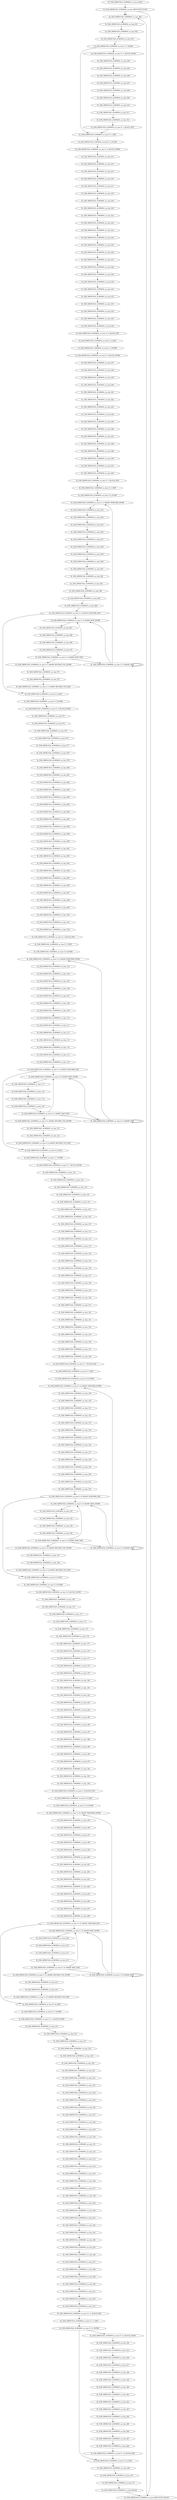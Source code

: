 digraph g {
name="SL_ESR_DRYRUN20_2CRYRING_no_line";

graph[]

  "SL_ESR_DRYRUN20_2CRYRING_no_line_ALIGN" [type="blockalign", cpu="2", patentry="false", patexit="false", pattern="SL_ESR_DRYRUN20_2CRYRING_no_line", tperiod="10000", qlo="0", qhi="0", qil="0"];
  "SL_ESR_DRYRUN20_2CRYRING_no_line_000" [type="tmsg", cpu="2", patentry="false", patexit="false", pattern="SL_ESR_DRYRUN20_2CRYRING_no_line", toffs="0", gid="340", par="0xc0000000000", sid="12", bpid="32", evtno="255", beamin="false", bpcstart="false", fid="1", reqnobeam="0", vacc="0"];
  "SL_ESR_DRYRUN20_2CRYRING_no_line_REPCOUNT_FLOW" [type="flow", cpu="2", patentry="false", patexit="false", pattern="SL_ESR_DRYRUN20_2CRYRING_no_line", qty="0", toffs="0", tvalid="0", vabs="true"];
  "SL_ESR_DRYRUN20_2CRYRING_no_line_REPCOUNT_BLOCK" [type="block", cpu="2", patentry="false", patexit="false", pattern="SL_ESR_DRYRUN20_2CRYRING_no_line", tperiod="10000", qlo="1", qhi="0", qil="0"];
  "SL_ESR_DRYRUN20_2CRYRING_no_line_001" [type="tmsg", cpu="2", patentry="false", patexit="false", pattern="SL_ESR_DRYRUN20_2CRYRING_no_line", toffs="0", gid="340", par="0xc0000000000", sid="12", bpid="32", evtno="259", beamin="false", bpcstart="false", fid="1", reqnobeam="0", vacc="0"];
  "SL_ESR_DRYRUN20_2CRYRING_no_line_002" [type="tmsg", cpu="2", patentry="false", patexit="false", pattern="SL_ESR_DRYRUN20_2CRYRING_no_line", toffs="0", gid="341", par="0xc0000000000", sid="12", bpid="32", evtno="259", beamin="false", bpcstart="false", fid="1", reqnobeam="0", vacc="0"];
  "SL_ESR_DRYRUN20_2CRYRING_no_line_003" [type="tmsg", cpu="2", patentry="false", patexit="false", pattern="SL_ESR_DRYRUN20_2CRYRING_no_line", toffs="200000", gid="340", par="0xc0000000000", sid="12", bpid="32", evtno="245", beamin="false", bpcstart="false", fid="1", reqnobeam="0", vacc="0"];
  "SL_ESR_DRYRUN20_2CRYRING_no_line.C1.1_ENTRY" [type="block", cpu="2", patentry="false", patexit="false", pattern="SL_ESR_DRYRUN20_2CRYRING_no_line", tperiod="20000000", qlo="1", qhi="0", qil="0"];
  "SL_ESR_DRYRUN20_2CRYRING_no_line.C1.1_EXIT" [type="block", cpu="2", patentry="false", patexit="false", pattern="SL_ESR_DRYRUN20_2CRYRING_no_line", tperiod="10000", qlo="0", qhi="0", qil="0"];
  "SL_ESR_DRYRUN20_2CRYRING_no_line.C1.1_BLOCK_ENTRY" [type="block", cpu="2", patentry="false", patexit="false", pattern="SL_ESR_DRYRUN20_2CRYRING_no_line", tperiod="10000", qlo="0", qhi="0", qil="0"];
  "SL_ESR_DRYRUN20_2CRYRING_no_line_004" [type="tmsg", cpu="2", patentry="false", patexit="false", pattern="SL_ESR_DRYRUN20_2CRYRING_no_line", toffs="0", gid="340", par="0xc0000000000", sid="1", bpid="1", evtno="32", beamin="false", bpcstart="false", fid="1", reqnobeam="0", vacc="0"];
  "SL_ESR_DRYRUN20_2CRYRING_no_line_005" [type="tmsg", cpu="2", patentry="false", patexit="false", pattern="SL_ESR_DRYRUN20_2CRYRING_no_line", toffs="0", gid="340", par="0xc0000000000", sid="1", bpid="1", evtno="257", beamin="false", bpcstart="true", fid="1", reqnobeam="0", vacc="0"];
  "SL_ESR_DRYRUN20_2CRYRING_no_line_006" [type="tmsg", cpu="2", patentry="false", patexit="false", pattern="SL_ESR_DRYRUN20_2CRYRING_no_line", toffs="0", gid="341", par="0xc0000000000", sid="1", bpid="1", evtno="257", beamin="false", bpcstart="true", fid="1", reqnobeam="0", vacc="0"];
  "SL_ESR_DRYRUN20_2CRYRING_no_line_007" [type="tmsg", cpu="2", patentry="false", patexit="false", pattern="SL_ESR_DRYRUN20_2CRYRING_no_line", toffs="8", gid="340", par="0xc0000000000", sid="1", bpid="1", evtno="512", beamin="false", bpcstart="false", fid="1", reqnobeam="0", vacc="0"];
  "SL_ESR_DRYRUN20_2CRYRING_no_line_008" [type="tmsg", cpu="2", patentry="false", patexit="false", pattern="SL_ESR_DRYRUN20_2CRYRING_no_line", toffs="8", gid="341", par="0xc0000000000", sid="1", bpid="1", evtno="512", beamin="false", bpcstart="false", fid="1", reqnobeam="0", vacc="0"];
  "SL_ESR_DRYRUN20_2CRYRING_no_line_009" [type="tmsg", cpu="2", patentry="false", patexit="false", pattern="SL_ESR_DRYRUN20_2CRYRING_no_line", toffs="10000000", gid="340", par="0xc0000000000", sid="1", bpid="1", evtno="513", beamin="false", bpcstart="false", fid="1", reqnobeam="0", vacc="0"];
  "SL_ESR_DRYRUN20_2CRYRING_no_line_010" [type="tmsg", cpu="2", patentry="false", patexit="false", pattern="SL_ESR_DRYRUN20_2CRYRING_no_line", toffs="10000000", gid="341", par="0xc0000000000", sid="1", bpid="1", evtno="513", beamin="false", bpcstart="false", fid="1", reqnobeam="0", vacc="0"];
  "SL_ESR_DRYRUN20_2CRYRING_no_line_011" [type="tmsg", cpu="2", patentry="false", patexit="false", pattern="SL_ESR_DRYRUN20_2CRYRING_no_line", toffs="3167980000", gid="340", par="0xc0000000000", sid="1", bpid="1", evtno="55", beamin="false", bpcstart="false", fid="1", reqnobeam="0", vacc="0"];
  "SL_ESR_DRYRUN20_2CRYRING_no_line_012" [type="tmsg", cpu="2", patentry="false", patexit="false", pattern="SL_ESR_DRYRUN20_2CRYRING_no_line", toffs="3167999984", gid="340", par="0xc0000000000", sid="1", bpid="1", evtno="160", beamin="false", bpcstart="false", fid="1", reqnobeam="0", vacc="0"];
  "SL_ESR_DRYRUN20_2CRYRING_no_line.C1.1_BLOCK_EXIT" [type="block", cpu="2", patentry="false", patexit="false", pattern="SL_ESR_DRYRUN20_2CRYRING_no_line", tperiod="3168000000", qlo="0", qhi="0", qil="0"];
  "SL_ESR_DRYRUN20_2CRYRING_no_line.C1.2_ENTRY" [type="block", cpu="2", patentry="false", patexit="false", pattern="SL_ESR_DRYRUN20_2CRYRING_no_line", tperiod="10000", qlo="0", qhi="0", qil="0"];
  "SL_ESR_DRYRUN20_2CRYRING_no_line.C1.2_EXIT" [type="block", cpu="2", patentry="false", patexit="false", pattern="SL_ESR_DRYRUN20_2CRYRING_no_line", tperiod="10000", qlo="0", qhi="0", qil="0"];
  "SL_ESR_DRYRUN20_2CRYRING_no_line.C1.2_BLOCK_ENTRY" [type="block", cpu="2", patentry="false", patexit="false", pattern="SL_ESR_DRYRUN20_2CRYRING_no_line", tperiod="10000", qlo="0", qhi="0", qil="0"];
  "SL_ESR_DRYRUN20_2CRYRING_no_line_013" [type="tmsg", cpu="2", patentry="false", patexit="false", pattern="SL_ESR_DRYRUN20_2CRYRING_no_line", toffs="0", gid="340", par="0xc0000000000", sid="2", bpid="2", evtno="32", beamin="false", bpcstart="false", fid="1", reqnobeam="0", vacc="0"];
  "SL_ESR_DRYRUN20_2CRYRING_no_line_014" [type="tmsg", cpu="2", patentry="false", patexit="false", pattern="SL_ESR_DRYRUN20_2CRYRING_no_line", toffs="0", gid="340", par="0xc0000000000", sid="2", bpid="2", evtno="257", beamin="false", bpcstart="true", fid="1", reqnobeam="0", vacc="0"];
  "SL_ESR_DRYRUN20_2CRYRING_no_line_015" [type="tmsg", cpu="2", patentry="false", patexit="false", pattern="SL_ESR_DRYRUN20_2CRYRING_no_line", toffs="0", gid="341", par="0xc0000000000", sid="2", bpid="2", evtno="257", beamin="true", bpcstart="true", fid="1", reqnobeam="0", vacc="0"];
  "SL_ESR_DRYRUN20_2CRYRING_no_line_016" [type="tmsg", cpu="2", patentry="false", patexit="false", pattern="SL_ESR_DRYRUN20_2CRYRING_no_line", toffs="24", gid="340", par="0xc0000000000", sid="2", bpid="2", evtno="345", beamin="false", bpcstart="false", fid="1", reqnobeam="0", vacc="0"];
  "SL_ESR_DRYRUN20_2CRYRING_no_line_017" [type="tmsg", cpu="2", patentry="false", patexit="false", pattern="SL_ESR_DRYRUN20_2CRYRING_no_line", toffs="20000000", gid="340", par="0xc0000000000", sid="2", bpid="2", evtno="246", beamin="false", bpcstart="false", fid="1", reqnobeam="0", vacc="0"];
  "SL_ESR_DRYRUN20_2CRYRING_no_line_018" [type="tmsg", cpu="2", patentry="false", patexit="false", pattern="SL_ESR_DRYRUN20_2CRYRING_no_line", toffs="20000000", gid="340", par="0xc0000000000", sid="2", bpid="2", evtno="258", beamin="false", bpcstart="false", fid="1", reqnobeam="0", vacc="0"];
  "SL_ESR_DRYRUN20_2CRYRING_no_line_019" [type="tmsg", cpu="2", patentry="false", patexit="false", pattern="SL_ESR_DRYRUN20_2CRYRING_no_line", toffs="20000000", gid="341", par="0xc0000000000", sid="2", bpid="2", evtno="258", beamin="true", bpcstart="false", fid="1", reqnobeam="0", vacc="0"];
  "SL_ESR_DRYRUN20_2CRYRING_no_line_020" [type="tmsg", cpu="2", patentry="false", patexit="false", pattern="SL_ESR_DRYRUN20_2CRYRING_no_line", toffs="40000000", gid="340", par="0xc0000000000", sid="2", bpid="2", evtno="245", beamin="false", bpcstart="false", fid="1", reqnobeam="0", vacc="0"];
  "SL_ESR_DRYRUN20_2CRYRING_no_line_021" [type="tmsg", cpu="2", patentry="false", patexit="false", pattern="SL_ESR_DRYRUN20_2CRYRING_no_line", toffs="60000000", gid="340", par="0xc0000000000", sid="2", bpid="2", evtno="259", beamin="false", bpcstart="false", fid="1", reqnobeam="0", vacc="0"];
  "SL_ESR_DRYRUN20_2CRYRING_no_line_022" [type="tmsg", cpu="2", patentry="false", patexit="false", pattern="SL_ESR_DRYRUN20_2CRYRING_no_line", toffs="60000000", gid="341", par="0xc0000000000", sid="2", bpid="2", evtno="259", beamin="true", bpcstart="false", fid="1", reqnobeam="0", vacc="0"];
  "SL_ESR_DRYRUN20_2CRYRING_no_line_023" [type="tmsg", cpu="2", patentry="false", patexit="false", pattern="SL_ESR_DRYRUN20_2CRYRING_no_line", toffs="64000000", gid="340", par="0xc0000000000", sid="2", bpid="2", evtno="512", beamin="false", bpcstart="false", fid="1", reqnobeam="0", vacc="0"];
  "SL_ESR_DRYRUN20_2CRYRING_no_line_024" [type="tmsg", cpu="2", patentry="false", patexit="false", pattern="SL_ESR_DRYRUN20_2CRYRING_no_line", toffs="64000000", gid="341", par="0xc0000000000", sid="2", bpid="2", evtno="512", beamin="true", bpcstart="false", fid="1", reqnobeam="0", vacc="0"];
  "SL_ESR_DRYRUN20_2CRYRING_no_line_025" [type="tmsg", cpu="2", patentry="false", patexit="false", pattern="SL_ESR_DRYRUN20_2CRYRING_no_line", toffs="70000000", gid="340", par="0xc0000000000", sid="2", bpid="2", evtno="75", beamin="false", bpcstart="false", fid="1", reqnobeam="0", vacc="0"];
  "SL_ESR_DRYRUN20_2CRYRING_no_line_026" [type="tmsg", cpu="2", patentry="false", patexit="false", pattern="SL_ESR_DRYRUN20_2CRYRING_no_line", toffs="74000000", gid="340", par="0xc0000000000", sid="2", bpid="2", evtno="513", beamin="false", bpcstart="false", fid="1", reqnobeam="0", vacc="0"];
  "SL_ESR_DRYRUN20_2CRYRING_no_line_027" [type="tmsg", cpu="2", patentry="false", patexit="false", pattern="SL_ESR_DRYRUN20_2CRYRING_no_line", toffs="74000000", gid="341", par="0xc0000000000", sid="2", bpid="2", evtno="513", beamin="true", bpcstart="false", fid="1", reqnobeam="0", vacc="0"];
  "SL_ESR_DRYRUN20_2CRYRING_no_line_028" [type="tmsg", cpu="2", patentry="false", patexit="false", pattern="SL_ESR_DRYRUN20_2CRYRING_no_line", toffs="270000000", gid="340", par="0xc0000000000", sid="2", bpid="3", evtno="256", beamin="true", bpcstart="false", fid="1", reqnobeam="0", vacc="0"];
  "SL_ESR_DRYRUN20_2CRYRING_no_line_029" [type="tmsg", cpu="2", patentry="false", patexit="false", pattern="SL_ESR_DRYRUN20_2CRYRING_no_line", toffs="270000000", gid="341", par="0xc0000000000", sid="2", bpid="3", evtno="256", beamin="true", bpcstart="false", fid="1", reqnobeam="0", vacc="0"];
  "SL_ESR_DRYRUN20_2CRYRING_no_line_030" [type="tmsg", cpu="2", patentry="false", patexit="false", pattern="SL_ESR_DRYRUN20_2CRYRING_no_line", toffs="270000008", gid="340", par="0xc0000000000", sid="2", bpid="3", evtno="512", beamin="true", bpcstart="false", fid="1", reqnobeam="0", vacc="0"];
  "SL_ESR_DRYRUN20_2CRYRING_no_line_031" [type="tmsg", cpu="2", patentry="false", patexit="false", pattern="SL_ESR_DRYRUN20_2CRYRING_no_line", toffs="270000008", gid="341", par="0xc0000000000", sid="2", bpid="3", evtno="512", beamin="true", bpcstart="false", fid="1", reqnobeam="0", vacc="0"];
  "SL_ESR_DRYRUN20_2CRYRING_no_line_032" [type="tmsg", cpu="2", patentry="false", patexit="false", pattern="SL_ESR_DRYRUN20_2CRYRING_no_line", toffs="270020000", gid="340", par="0xc0000000000", sid="2", bpid="3", evtno="47", beamin="true", bpcstart="false", fid="1", reqnobeam="0", vacc="0"];
  "SL_ESR_DRYRUN20_2CRYRING_no_line_033" [type="tmsg", cpu="2", patentry="false", patexit="false", pattern="SL_ESR_DRYRUN20_2CRYRING_no_line", toffs="292520000", gid="340", par="0xc0000000000", sid="2", bpid="3", evtno="521", beamin="true", bpcstart="false", fid="1", reqnobeam="0", vacc="0"];
  "SL_ESR_DRYRUN20_2CRYRING_no_line_034" [type="tmsg", cpu="2", patentry="false", patexit="false", pattern="SL_ESR_DRYRUN20_2CRYRING_no_line", toffs="305020000", gid="340", par="0xc0000000000", sid="2", bpid="3", evtno="49", beamin="true", bpcstart="false", fid="1", reqnobeam="0", vacc="0"];
  "SL_ESR_DRYRUN20_2CRYRING_no_line_035" [type="tmsg", cpu="2", patentry="false", patexit="false", pattern="SL_ESR_DRYRUN20_2CRYRING_no_line", toffs="379960000", gid="340", par="0xc0000000000", sid="2", bpid="3", evtno="51", beamin="true", bpcstart="false", fid="1", reqnobeam="0", vacc="0"];
  "SL_ESR_DRYRUN20_2CRYRING_no_line_036" [type="tmsg", cpu="2", patentry="false", patexit="false", pattern="SL_ESR_DRYRUN20_2CRYRING_no_line", toffs="379980000", gid="340", par="0xc0000000000", sid="2", bpid="3", evtno="55", beamin="true", bpcstart="false", fid="1", reqnobeam="0", vacc="0"];
  "SL_ESR_DRYRUN20_2CRYRING_no_line.C1.2_BLOCK_EXIT" [type="block", cpu="2", patentry="false", patexit="false", pattern="SL_ESR_DRYRUN20_2CRYRING_no_line", tperiod="380000000", qlo="0", qhi="0", qil="0"];
  "SL_ESR_DRYRUN20_2CRYRING_no_line.C1.3_ENTRY" [type="block", cpu="2", patentry="false", patexit="false", pattern="SL_ESR_DRYRUN20_2CRYRING_no_line", tperiod="10000", qlo="0", qhi="0", qil="0"];
  "SL_ESR_DRYRUN20_2CRYRING_no_line.C1.3_EXIT" [type="block", cpu="2", patentry="false", patexit="false", pattern="SL_ESR_DRYRUN20_2CRYRING_no_line", tperiod="10000", qlo="0", qhi="0", qil="0"];
  "SL_ESR_DRYRUN20_2CRYRING_no_line.C1.3_BLOCK_ENTRY" [type="block", cpu="2", patentry="false", patexit="false", pattern="SL_ESR_DRYRUN20_2CRYRING_no_line", tperiod="10000", qlo="0", qhi="0", qil="0"];
  "SL_ESR_DRYRUN20_2CRYRING_no_line_037" [type="tmsg", cpu="2", patentry="false", patexit="false", pattern="SL_ESR_DRYRUN20_2CRYRING_no_line", toffs="0", gid="340", par="0xc0000000000", sid="3", bpid="4", evtno="32", beamin="true", bpcstart="false", fid="1", reqnobeam="0", vacc="0"];
  "SL_ESR_DRYRUN20_2CRYRING_no_line_038" [type="tmsg", cpu="2", patentry="false", patexit="false", pattern="SL_ESR_DRYRUN20_2CRYRING_no_line", toffs="0", gid="340", par="0xc0000000000", sid="3", bpid="4", evtno="257", beamin="true", bpcstart="false", fid="1", reqnobeam="0", vacc="0"];
  "SL_ESR_DRYRUN20_2CRYRING_no_line_039" [type="tmsg", cpu="2", patentry="false", patexit="false", pattern="SL_ESR_DRYRUN20_2CRYRING_no_line", toffs="0", gid="341", par="0xc0000000000", sid="3", bpid="4", evtno="257", beamin="true", bpcstart="false", fid="1", reqnobeam="0", vacc="0"];
  "SL_ESR_DRYRUN20_2CRYRING_no_line_040" [type="tmsg", cpu="2", patentry="false", patexit="false", pattern="SL_ESR_DRYRUN20_2CRYRING_no_line", toffs="20000000", gid="340", par="0xc0000000000", sid="3", bpid="4", evtno="246", beamin="true", bpcstart="false", fid="1", reqnobeam="0", vacc="0"];
  "SL_ESR_DRYRUN20_2CRYRING_no_line_041" [type="tmsg", cpu="2", patentry="false", patexit="false", pattern="SL_ESR_DRYRUN20_2CRYRING_no_line", toffs="20000000", gid="340", par="0xc0000000000", sid="3", bpid="4", evtno="258", beamin="true", bpcstart="false", fid="1", reqnobeam="0", vacc="0"];
  "SL_ESR_DRYRUN20_2CRYRING_no_line_042" [type="tmsg", cpu="2", patentry="false", patexit="false", pattern="SL_ESR_DRYRUN20_2CRYRING_no_line", toffs="20000000", gid="341", par="0xc0000000000", sid="3", bpid="4", evtno="258", beamin="true", bpcstart="false", fid="1", reqnobeam="0", vacc="0"];
  "SL_ESR_DRYRUN20_2CRYRING_no_line_043" [type="tmsg", cpu="2", patentry="false", patexit="false", pattern="SL_ESR_DRYRUN20_2CRYRING_no_line", toffs="40000000", gid="340", par="0xc0000000000", sid="3", bpid="4", evtno="245", beamin="true", bpcstart="false", fid="1", reqnobeam="0", vacc="0"];
  "SL_ESR_DRYRUN20_2CRYRING_no_line_044" [type="tmsg", cpu="2", patentry="false", patexit="false", pattern="SL_ESR_DRYRUN20_2CRYRING_no_line", toffs="60000000", gid="340", par="0xc0000000000", sid="3", bpid="4", evtno="259", beamin="true", bpcstart="false", fid="1", reqnobeam="0", vacc="0"];
  "SL_ESR_DRYRUN20_2CRYRING_no_line_045" [type="tmsg", cpu="2", patentry="false", patexit="false", pattern="SL_ESR_DRYRUN20_2CRYRING_no_line", toffs="60000000", gid="341", par="0xc0000000000", sid="3", bpid="4", evtno="259", beamin="true", bpcstart="false", fid="1", reqnobeam="0", vacc="0"];
  "SL_ESR_DRYRUN20_2CRYRING_no_line_046" [type="tmsg", cpu="2", patentry="false", patexit="false", pattern="SL_ESR_DRYRUN20_2CRYRING_no_line", toffs="64000000", gid="340", par="0xc0000000000", sid="3", bpid="4", evtno="512", beamin="true", bpcstart="false", fid="1", reqnobeam="0", vacc="0"];
  "SL_ESR_DRYRUN20_2CRYRING_no_line_047" [type="tmsg", cpu="2", patentry="false", patexit="false", pattern="SL_ESR_DRYRUN20_2CRYRING_no_line", toffs="64000000", gid="341", par="0xc0000000000", sid="3", bpid="4", evtno="512", beamin="true", bpcstart="false", fid="1", reqnobeam="0", vacc="0"];
  "SL_ESR_DRYRUN20_2CRYRING_no_line_048" [type="tmsg", cpu="2", patentry="false", patexit="false", pattern="SL_ESR_DRYRUN20_2CRYRING_no_line", toffs="74000000", gid="340", par="0xc0000000000", sid="3", bpid="4", evtno="513", beamin="true", bpcstart="false", fid="1", reqnobeam="0", vacc="0"];
  "SL_ESR_DRYRUN20_2CRYRING_no_line_049" [type="tmsg", cpu="2", patentry="false", patexit="false", pattern="SL_ESR_DRYRUN20_2CRYRING_no_line", toffs="74000000", gid="341", par="0xc0000000000", sid="3", bpid="4", evtno="513", beamin="true", bpcstart="false", fid="1", reqnobeam="0", vacc="0"];
  "SL_ESR_DRYRUN20_2CRYRING_no_line_050" [type="tmsg", cpu="2", patentry="false", patexit="false", pattern="SL_ESR_DRYRUN20_2CRYRING_no_line", toffs="268500000", gid="340", par="0xc0000000000", sid="3", bpid="4", evtno="162", beamin="true", bpcstart="false", fid="1", reqnobeam="0", vacc="0"];
  "SL_ESR_DRYRUN20_2CRYRING_no_line_051" [type="tmsg", cpu="2", patentry="false", patexit="false", pattern="SL_ESR_DRYRUN20_2CRYRING_no_line", toffs="805500000", gid="340", par="0xc0000000000", sid="3", bpid="4", evtno="163", beamin="true", bpcstart="false", fid="1", reqnobeam="0", vacc="0"];
  "SL_ESR_DRYRUN20_2CRYRING_no_line_052" [type="tmsg", cpu="2", patentry="false", patexit="false", pattern="SL_ESR_DRYRUN20_2CRYRING_no_line", toffs="1073980000", gid="340", par="0xc0000000000", sid="3", bpid="4", evtno="55", beamin="true", bpcstart="false", fid="1", reqnobeam="0", vacc="0"];
  "SL_ESR_DRYRUN20_2CRYRING_no_line.C1.3_BLOCK_EXIT" [type="block", cpu="2", patentry="false", patexit="false", pattern="SL_ESR_DRYRUN20_2CRYRING_no_line", tperiod="1074000000", qlo="0", qhi="0", qil="0"];
  "SL_ESR_DRYRUN20_2CRYRING_no_line.C1.4_ENTRY" [type="block", cpu="2", patentry="false", patexit="false", pattern="SL_ESR_DRYRUN20_2CRYRING_no_line", tperiod="10000", qlo="0", qhi="0", qil="0"];
  "SL_ESR_DRYRUN20_2CRYRING_no_line.C1.4_EXIT" [type="block", cpu="2", patentry="false", patexit="false", pattern="SL_ESR_DRYRUN20_2CRYRING_no_line", tperiod="10000", qlo="0", qhi="0", qil="0"];
  "SL_ESR_DRYRUN20_2CRYRING_no_line.C1.4_MANIP_PERFORM_ENTRY" [type="block", cpu="2", patentry="false", patexit="false", pattern="SL_ESR_DRYRUN20_2CRYRING_no_line", tperiod="10000", qlo="0", qhi="0", qil="0"];
  "SL_ESR_DRYRUN20_2CRYRING_no_line_053" [type="tmsg", cpu="2", patentry="false", patexit="false", pattern="SL_ESR_DRYRUN20_2CRYRING_no_line", toffs="0", gid="340", par="0xc0000000000", sid="4", bpid="5", evtno="32", beamin="true", bpcstart="false", fid="1", reqnobeam="0", vacc="0"];
  "SL_ESR_DRYRUN20_2CRYRING_no_line_054" [type="tmsg", cpu="2", patentry="false", patexit="false", pattern="SL_ESR_DRYRUN20_2CRYRING_no_line", toffs="0", gid="340", par="0xc0000000000", sid="4", bpid="5", evtno="257", beamin="true", bpcstart="false", fid="1", reqnobeam="0", vacc="0"];
  "SL_ESR_DRYRUN20_2CRYRING_no_line_055" [type="tmsg", cpu="2", patentry="false", patexit="false", pattern="SL_ESR_DRYRUN20_2CRYRING_no_line", toffs="0", gid="341", par="0xc0000000000", sid="4", bpid="5", evtno="257", beamin="true", bpcstart="false", fid="1", reqnobeam="0", vacc="0"];
  "SL_ESR_DRYRUN20_2CRYRING_no_line_056" [type="tmsg", cpu="2", patentry="false", patexit="false", pattern="SL_ESR_DRYRUN20_2CRYRING_no_line", toffs="20000000", gid="340", par="0xc0000000000", sid="4", bpid="5", evtno="246", beamin="true", bpcstart="false", fid="1", reqnobeam="0", vacc="0"];
  "SL_ESR_DRYRUN20_2CRYRING_no_line_057" [type="tmsg", cpu="2", patentry="false", patexit="false", pattern="SL_ESR_DRYRUN20_2CRYRING_no_line", toffs="20000000", gid="340", par="0xc0000000000", sid="4", bpid="5", evtno="258", beamin="true", bpcstart="false", fid="1", reqnobeam="0", vacc="0"];
  "SL_ESR_DRYRUN20_2CRYRING_no_line_058" [type="tmsg", cpu="2", patentry="false", patexit="false", pattern="SL_ESR_DRYRUN20_2CRYRING_no_line", toffs="20000000", gid="341", par="0xc0000000000", sid="4", bpid="5", evtno="258", beamin="true", bpcstart="false", fid="1", reqnobeam="0", vacc="0"];
  "SL_ESR_DRYRUN20_2CRYRING_no_line_059" [type="tmsg", cpu="2", patentry="false", patexit="false", pattern="SL_ESR_DRYRUN20_2CRYRING_no_line", toffs="40000000", gid="340", par="0xc0000000000", sid="4", bpid="5", evtno="245", beamin="true", bpcstart="false", fid="1", reqnobeam="0", vacc="0"];
  "SL_ESR_DRYRUN20_2CRYRING_no_line_060" [type="tmsg", cpu="2", patentry="false", patexit="false", pattern="SL_ESR_DRYRUN20_2CRYRING_no_line", toffs="60000000", gid="340", par="0xc0000000000", sid="4", bpid="5", evtno="259", beamin="true", bpcstart="false", fid="1", reqnobeam="0", vacc="0"];
  "SL_ESR_DRYRUN20_2CRYRING_no_line_061" [type="tmsg", cpu="2", patentry="false", patexit="false", pattern="SL_ESR_DRYRUN20_2CRYRING_no_line", toffs="60000000", gid="341", par="0xc0000000000", sid="4", bpid="5", evtno="259", beamin="true", bpcstart="false", fid="1", reqnobeam="0", vacc="0"];
  "SL_ESR_DRYRUN20_2CRYRING_no_line_062" [type="tmsg", cpu="2", patentry="false", patexit="false", pattern="SL_ESR_DRYRUN20_2CRYRING_no_line", toffs="64000000", gid="340", par="0xc0000000000", sid="4", bpid="5", evtno="512", beamin="true", bpcstart="false", fid="1", reqnobeam="0", vacc="0"];
  "SL_ESR_DRYRUN20_2CRYRING_no_line_063" [type="tmsg", cpu="2", patentry="false", patexit="false", pattern="SL_ESR_DRYRUN20_2CRYRING_no_line", toffs="64000000", gid="341", par="0xc0000000000", sid="4", bpid="5", evtno="512", beamin="true", bpcstart="false", fid="1", reqnobeam="0", vacc="0"];
  "SL_ESR_DRYRUN20_2CRYRING_no_line_064" [type="tmsg", cpu="2", patentry="false", patexit="false", pattern="SL_ESR_DRYRUN20_2CRYRING_no_line", toffs="74000000", gid="340", par="0xc0000000000", sid="4", bpid="5", evtno="513", beamin="true", bpcstart="false", fid="1", reqnobeam="0", vacc="0"];
  "SL_ESR_DRYRUN20_2CRYRING_no_line_065" [type="tmsg", cpu="2", patentry="false", patexit="false", pattern="SL_ESR_DRYRUN20_2CRYRING_no_line", toffs="74000000", gid="341", par="0xc0000000000", sid="4", bpid="5", evtno="513", beamin="true", bpcstart="false", fid="1", reqnobeam="0", vacc="0"];
  "SL_ESR_DRYRUN20_2CRYRING_no_line_066" [type="tmsg", cpu="2", patentry="false", patexit="false", pattern="SL_ESR_DRYRUN20_2CRYRING_no_line", toffs="309980000", gid="340", par="0xc0000000000", sid="4", bpid="5", evtno="55", beamin="true", bpcstart="false", fid="1", reqnobeam="0", vacc="0"];
  "SL_ESR_DRYRUN20_2CRYRING_no_line.C1.4_MANIP_PERFORM_EXIT" [type="block", cpu="2", patentry="false", patexit="false", pattern="SL_ESR_DRYRUN20_2CRYRING_no_line", tperiod="310000000", qlo="1", qhi="0", qil="0"];
  "SL_ESR_DRYRUN20_2CRYRING_no_line.C1.4_MANIP_WAIT_ENTRY" [type="block", cpu="2", patentry="false", patexit="false", pattern="SL_ESR_DRYRUN20_2CRYRING_no_line", tperiod="10000", qlo="0", qhi="0", qil="0"];
  "SL_ESR_DRYRUN20_2CRYRING_no_line_067" [type="tmsg", cpu="2", patentry="false", patexit="false", pattern="SL_ESR_DRYRUN20_2CRYRING_no_line", toffs="0", gid="340", par="0xc0000000000", sid="4", bpid="6", evtno="256", beamin="true", bpcstart="false", fid="1", reqnobeam="0", vacc="0"];
  "SL_ESR_DRYRUN20_2CRYRING_no_line_068" [type="tmsg", cpu="2", patentry="false", patexit="false", pattern="SL_ESR_DRYRUN20_2CRYRING_no_line", toffs="0", gid="341", par="0xc0000000000", sid="4", bpid="6", evtno="256", beamin="true", bpcstart="false", fid="1", reqnobeam="0", vacc="0"];
  "SL_ESR_DRYRUN20_2CRYRING_no_line_069" [type="tmsg", cpu="2", patentry="false", patexit="false", pattern="SL_ESR_DRYRUN20_2CRYRING_no_line", toffs="20000000", gid="340", par="0xc0000000000", sid="4", bpid="6", evtno="258", beamin="true", bpcstart="false", fid="1", reqnobeam="0", vacc="0"];
  "SL_ESR_DRYRUN20_2CRYRING_no_line_070" [type="tmsg", cpu="2", patentry="false", patexit="false", pattern="SL_ESR_DRYRUN20_2CRYRING_no_line", toffs="20000000", gid="341", par="0xc0000000000", sid="4", bpid="6", evtno="258", beamin="true", bpcstart="false", fid="1", reqnobeam="0", vacc="0"];
  "SL_ESR_DRYRUN20_2CRYRING_no_line.C1.4_MANIP_WAIT_EXIT" [type="block", cpu="2", patentry="false", patexit="false", pattern="SL_ESR_DRYRUN20_2CRYRING_no_line", tperiod="270000000", qlo="1", qhi="0", qil="0"];
  "SL_ESR_DRYRUN20_2CRYRING_no_line.C1.4_MANIP_SAFE" [type="block", cpu="2", patentry="false", patexit="false", pattern="SL_ESR_DRYRUN20_2CRYRING_no_line", tperiod="10000000", qlo="1", qhi="0", qil="0"];
  "SL_ESR_DRYRUN20_2CRYRING_no_line.C1.4_MANIP_RESTART_FGS_ENTRY" [type="block", cpu="2", patentry="false", patexit="false", pattern="SL_ESR_DRYRUN20_2CRYRING_no_line", tperiod="10000", qlo="0", qhi="0", qil="0"];
  "SL_ESR_DRYRUN20_2CRYRING_no_line_071" [type="tmsg", cpu="2", patentry="false", patexit="false", pattern="SL_ESR_DRYRUN20_2CRYRING_no_line", toffs="0", gid="340", par="0xc0000000000", sid="4", bpid="7", evtno="256", beamin="true", bpcstart="false", fid="1", reqnobeam="0", vacc="0"];
  "SL_ESR_DRYRUN20_2CRYRING_no_line_072" [type="tmsg", cpu="2", patentry="false", patexit="false", pattern="SL_ESR_DRYRUN20_2CRYRING_no_line", toffs="0", gid="341", par="0xc0000000000", sid="4", bpid="7", evtno="256", beamin="true", bpcstart="false", fid="1", reqnobeam="0", vacc="0"];
  "SL_ESR_DRYRUN20_2CRYRING_no_line.C1.4_MANIP_RESTART_FGS_EXIT" [type="block", cpu="2", patentry="false", patexit="false", pattern="SL_ESR_DRYRUN20_2CRYRING_no_line", tperiod="206000000", qlo="0", qhi="0", qil="0"];
  "SL_ESR_DRYRUN20_2CRYRING_no_line.C1.5_ENTRY" [type="block", cpu="2", patentry="false", patexit="false", pattern="SL_ESR_DRYRUN20_2CRYRING_no_line", tperiod="10000", qlo="0", qhi="0", qil="0"];
  "SL_ESR_DRYRUN20_2CRYRING_no_line.C1.5_EXIT" [type="block", cpu="2", patentry="false", patexit="false", pattern="SL_ESR_DRYRUN20_2CRYRING_no_line", tperiod="10000", qlo="0", qhi="0", qil="0"];
  "SL_ESR_DRYRUN20_2CRYRING_no_line.C1.5_BLOCK_ENTRY" [type="block", cpu="2", patentry="false", patexit="false", pattern="SL_ESR_DRYRUN20_2CRYRING_no_line", tperiod="10000", qlo="0", qhi="0", qil="0"];
  "SL_ESR_DRYRUN20_2CRYRING_no_line_073" [type="tmsg", cpu="2", patentry="false", patexit="false", pattern="SL_ESR_DRYRUN20_2CRYRING_no_line", toffs="0", gid="340", par="0xc0000000000", sid="5", bpid="8", evtno="32", beamin="true", bpcstart="false", fid="1", reqnobeam="0", vacc="0"];
  "SL_ESR_DRYRUN20_2CRYRING_no_line_074" [type="tmsg", cpu="2", patentry="false", patexit="false", pattern="SL_ESR_DRYRUN20_2CRYRING_no_line", toffs="0", gid="340", par="0xc0000000000", sid="5", bpid="8", evtno="257", beamin="true", bpcstart="false", fid="1", reqnobeam="0", vacc="0"];
  "SL_ESR_DRYRUN20_2CRYRING_no_line_075" [type="tmsg", cpu="2", patentry="false", patexit="false", pattern="SL_ESR_DRYRUN20_2CRYRING_no_line", toffs="0", gid="341", par="0xc0000000000", sid="5", bpid="8", evtno="257", beamin="true", bpcstart="false", fid="1", reqnobeam="0", vacc="0"];
  "SL_ESR_DRYRUN20_2CRYRING_no_line_076" [type="tmsg", cpu="2", patentry="false", patexit="false", pattern="SL_ESR_DRYRUN20_2CRYRING_no_line", toffs="20000000", gid="340", par="0xc0000000000", sid="5", bpid="8", evtno="246", beamin="true", bpcstart="false", fid="1", reqnobeam="0", vacc="0"];
  "SL_ESR_DRYRUN20_2CRYRING_no_line_077" [type="tmsg", cpu="2", patentry="false", patexit="false", pattern="SL_ESR_DRYRUN20_2CRYRING_no_line", toffs="20000000", gid="340", par="0xc0000000000", sid="5", bpid="8", evtno="258", beamin="true", bpcstart="false", fid="1", reqnobeam="0", vacc="0"];
  "SL_ESR_DRYRUN20_2CRYRING_no_line_078" [type="tmsg", cpu="2", patentry="false", patexit="false", pattern="SL_ESR_DRYRUN20_2CRYRING_no_line", toffs="20000000", gid="341", par="0xc0000000000", sid="5", bpid="8", evtno="258", beamin="true", bpcstart="false", fid="1", reqnobeam="0", vacc="0"];
  "SL_ESR_DRYRUN20_2CRYRING_no_line_079" [type="tmsg", cpu="2", patentry="false", patexit="false", pattern="SL_ESR_DRYRUN20_2CRYRING_no_line", toffs="40000000", gid="340", par="0xc0000000000", sid="5", bpid="8", evtno="245", beamin="true", bpcstart="false", fid="1", reqnobeam="0", vacc="0"];
  "SL_ESR_DRYRUN20_2CRYRING_no_line_080" [type="tmsg", cpu="2", patentry="false", patexit="false", pattern="SL_ESR_DRYRUN20_2CRYRING_no_line", toffs="60000000", gid="340", par="0xc0000000000", sid="5", bpid="8", evtno="259", beamin="true", bpcstart="false", fid="1", reqnobeam="0", vacc="0"];
  "SL_ESR_DRYRUN20_2CRYRING_no_line_081" [type="tmsg", cpu="2", patentry="false", patexit="false", pattern="SL_ESR_DRYRUN20_2CRYRING_no_line", toffs="60000000", gid="341", par="0xc0000000000", sid="5", bpid="8", evtno="259", beamin="true", bpcstart="false", fid="1", reqnobeam="0", vacc="0"];
  "SL_ESR_DRYRUN20_2CRYRING_no_line_082" [type="tmsg", cpu="2", patentry="false", patexit="false", pattern="SL_ESR_DRYRUN20_2CRYRING_no_line", toffs="64000000", gid="340", par="0xc0000000000", sid="5", bpid="8", evtno="512", beamin="true", bpcstart="false", fid="1", reqnobeam="0", vacc="0"];
  "SL_ESR_DRYRUN20_2CRYRING_no_line_083" [type="tmsg", cpu="2", patentry="false", patexit="false", pattern="SL_ESR_DRYRUN20_2CRYRING_no_line", toffs="64000000", gid="341", par="0xc0000000000", sid="5", bpid="8", evtno="512", beamin="true", bpcstart="false", fid="1", reqnobeam="0", vacc="0"];
  "SL_ESR_DRYRUN20_2CRYRING_no_line_084" [type="tmsg", cpu="2", patentry="false", patexit="false", pattern="SL_ESR_DRYRUN20_2CRYRING_no_line", toffs="74000000", gid="340", par="0xc0000000000", sid="5", bpid="8", evtno="513", beamin="true", bpcstart="false", fid="1", reqnobeam="0", vacc="0"];
  "SL_ESR_DRYRUN20_2CRYRING_no_line_085" [type="tmsg", cpu="2", patentry="false", patexit="false", pattern="SL_ESR_DRYRUN20_2CRYRING_no_line", toffs="74000000", gid="341", par="0xc0000000000", sid="5", bpid="8", evtno="513", beamin="true", bpcstart="false", fid="1", reqnobeam="0", vacc="0"];
  "SL_ESR_DRYRUN20_2CRYRING_no_line_086" [type="tmsg", cpu="2", patentry="false", patexit="false", pattern="SL_ESR_DRYRUN20_2CRYRING_no_line", toffs="138000000", gid="340", par="0xc0000000000", sid="5", bpid="9", evtno="256", beamin="true", bpcstart="false", fid="1", reqnobeam="0", vacc="0"];
  "SL_ESR_DRYRUN20_2CRYRING_no_line_087" [type="tmsg", cpu="2", patentry="false", patexit="false", pattern="SL_ESR_DRYRUN20_2CRYRING_no_line", toffs="138000000", gid="341", par="0xc0000000000", sid="5", bpid="9", evtno="256", beamin="true", bpcstart="false", fid="1", reqnobeam="0", vacc="0"];
  "SL_ESR_DRYRUN20_2CRYRING_no_line_088" [type="tmsg", cpu="2", patentry="false", patexit="false", pattern="SL_ESR_DRYRUN20_2CRYRING_no_line", toffs="138000008", gid="340", par="0xc0000000000", sid="5", bpid="9", evtno="512", beamin="true", bpcstart="false", fid="1", reqnobeam="0", vacc="0"];
  "SL_ESR_DRYRUN20_2CRYRING_no_line_089" [type="tmsg", cpu="2", patentry="false", patexit="false", pattern="SL_ESR_DRYRUN20_2CRYRING_no_line", toffs="138000008", gid="341", par="0xc0000000000", sid="5", bpid="9", evtno="512", beamin="true", bpcstart="false", fid="1", reqnobeam="0", vacc="0"];
  "SL_ESR_DRYRUN20_2CRYRING_no_line_090" [type="tmsg", cpu="2", patentry="false", patexit="false", pattern="SL_ESR_DRYRUN20_2CRYRING_no_line", toffs="348000000", gid="340", par="0xc0000000000", sid="5", bpid="10", evtno="256", beamin="true", bpcstart="false", fid="1", reqnobeam="0", vacc="0"];
  "SL_ESR_DRYRUN20_2CRYRING_no_line_091" [type="tmsg", cpu="2", patentry="false", patexit="false", pattern="SL_ESR_DRYRUN20_2CRYRING_no_line", toffs="348000000", gid="341", par="0xc0000000000", sid="5", bpid="10", evtno="256", beamin="false", bpcstart="false", fid="1", reqnobeam="0", vacc="0"];
  "SL_ESR_DRYRUN20_2CRYRING_no_line_092" [type="tmsg", cpu="2", patentry="false", patexit="false", pattern="SL_ESR_DRYRUN20_2CRYRING_no_line", toffs="348000008", gid="340", par="0xc0000000000", sid="5", bpid="10", evtno="512", beamin="true", bpcstart="false", fid="1", reqnobeam="0", vacc="0"];
  "SL_ESR_DRYRUN20_2CRYRING_no_line_093" [type="tmsg", cpu="2", patentry="false", patexit="false", pattern="SL_ESR_DRYRUN20_2CRYRING_no_line", toffs="348000008", gid="341", par="0xc0000000000", sid="5", bpid="10", evtno="512", beamin="false", bpcstart="false", fid="1", reqnobeam="0", vacc="0"];
  "SL_ESR_DRYRUN20_2CRYRING_no_line_094" [type="tmsg", cpu="2", patentry="false", patexit="false", pattern="SL_ESR_DRYRUN20_2CRYRING_no_line", toffs="348000016", gid="340", par="0xc0000000000", sid="5", bpid="10", evtno="161", beamin="true", bpcstart="false", fid="1", reqnobeam="0", vacc="0"];
  "SL_ESR_DRYRUN20_2CRYRING_no_line_095" [type="tmsg", cpu="2", patentry="false", patexit="false", pattern="SL_ESR_DRYRUN20_2CRYRING_no_line", toffs="453999984", gid="340", par="0xc0000000000", sid="5", bpid="10", evtno="160", beamin="true", bpcstart="false", fid="1", reqnobeam="0", vacc="0"];
  "SL_ESR_DRYRUN20_2CRYRING_no_line_096" [type="tmsg", cpu="2", patentry="false", patexit="false", pattern="SL_ESR_DRYRUN20_2CRYRING_no_line", toffs="454000000", gid="340", par="0xc0000000000", sid="5", bpid="11", evtno="256", beamin="true", bpcstart="false", fid="1", reqnobeam="0", vacc="0"];
  "SL_ESR_DRYRUN20_2CRYRING_no_line_097" [type="tmsg", cpu="2", patentry="false", patexit="false", pattern="SL_ESR_DRYRUN20_2CRYRING_no_line", toffs="454000000", gid="341", par="0xc0000000000", sid="5", bpid="11", evtno="256", beamin="true", bpcstart="false", fid="1", reqnobeam="0", vacc="0"];
  "SL_ESR_DRYRUN20_2CRYRING_no_line_098" [type="tmsg", cpu="2", patentry="false", patexit="false", pattern="SL_ESR_DRYRUN20_2CRYRING_no_line", toffs="454000008", gid="340", par="0xc0000000000", sid="5", bpid="11", evtno="512", beamin="true", bpcstart="false", fid="1", reqnobeam="0", vacc="0"];
  "SL_ESR_DRYRUN20_2CRYRING_no_line_099" [type="tmsg", cpu="2", patentry="false", patexit="false", pattern="SL_ESR_DRYRUN20_2CRYRING_no_line", toffs="454000008", gid="341", par="0xc0000000000", sid="5", bpid="11", evtno="512", beamin="true", bpcstart="false", fid="1", reqnobeam="0", vacc="0"];
  "SL_ESR_DRYRUN20_2CRYRING_no_line_100" [type="tmsg", cpu="2", patentry="false", patexit="false", pattern="SL_ESR_DRYRUN20_2CRYRING_no_line", toffs="706500000", gid="340", par="0xc0000000000", sid="5", bpid="11", evtno="162", beamin="true", bpcstart="false", fid="1", reqnobeam="0", vacc="0"];
  "SL_ESR_DRYRUN20_2CRYRING_no_line_101" [type="tmsg", cpu="2", patentry="false", patexit="false", pattern="SL_ESR_DRYRUN20_2CRYRING_no_line", toffs="1211500000", gid="340", par="0xc0000000000", sid="5", bpid="11", evtno="163", beamin="true", bpcstart="false", fid="1", reqnobeam="0", vacc="0"];
  "SL_ESR_DRYRUN20_2CRYRING_no_line_102" [type="tmsg", cpu="2", patentry="false", patexit="false", pattern="SL_ESR_DRYRUN20_2CRYRING_no_line", toffs="1463980000", gid="340", par="0xc0000000000", sid="5", bpid="11", evtno="55", beamin="true", bpcstart="false", fid="1", reqnobeam="0", vacc="0"];
  "SL_ESR_DRYRUN20_2CRYRING_no_line.C1.5_BLOCK_EXIT" [type="block", cpu="2", patentry="false", patexit="false", pattern="SL_ESR_DRYRUN20_2CRYRING_no_line", tperiod="1464000000", qlo="0", qhi="0", qil="0"];
  "SL_ESR_DRYRUN20_2CRYRING_no_line.C1.6_ENTRY" [type="block", cpu="2", patentry="false", patexit="false", pattern="SL_ESR_DRYRUN20_2CRYRING_no_line", tperiod="10000", qlo="0", qhi="0", qil="0"];
  "SL_ESR_DRYRUN20_2CRYRING_no_line.C1.6_EXIT" [type="block", cpu="2", patentry="false", patexit="false", pattern="SL_ESR_DRYRUN20_2CRYRING_no_line", tperiod="10000", qlo="0", qhi="0", qil="0"];
  "SL_ESR_DRYRUN20_2CRYRING_no_line.C1.6_MANIP_PERFORM_ENTRY" [type="block", cpu="2", patentry="false", patexit="false", pattern="SL_ESR_DRYRUN20_2CRYRING_no_line", tperiod="10000", qlo="0", qhi="0", qil="0"];
  "SL_ESR_DRYRUN20_2CRYRING_no_line_103" [type="tmsg", cpu="2", patentry="false", patexit="false", pattern="SL_ESR_DRYRUN20_2CRYRING_no_line", toffs="0", gid="340", par="0xc0000000000", sid="6", bpid="12", evtno="32", beamin="true", bpcstart="false", fid="1", reqnobeam="0", vacc="0"];
  "SL_ESR_DRYRUN20_2CRYRING_no_line_104" [type="tmsg", cpu="2", patentry="false", patexit="false", pattern="SL_ESR_DRYRUN20_2CRYRING_no_line", toffs="0", gid="340", par="0xc0000000000", sid="6", bpid="12", evtno="257", beamin="true", bpcstart="false", fid="1", reqnobeam="0", vacc="0"];
  "SL_ESR_DRYRUN20_2CRYRING_no_line_105" [type="tmsg", cpu="2", patentry="false", patexit="false", pattern="SL_ESR_DRYRUN20_2CRYRING_no_line", toffs="0", gid="341", par="0xc0000000000", sid="6", bpid="12", evtno="257", beamin="true", bpcstart="false", fid="1", reqnobeam="0", vacc="0"];
  "SL_ESR_DRYRUN20_2CRYRING_no_line_106" [type="tmsg", cpu="2", patentry="false", patexit="false", pattern="SL_ESR_DRYRUN20_2CRYRING_no_line", toffs="20000000", gid="340", par="0xc0000000000", sid="6", bpid="12", evtno="246", beamin="true", bpcstart="false", fid="1", reqnobeam="0", vacc="0"];
  "SL_ESR_DRYRUN20_2CRYRING_no_line_107" [type="tmsg", cpu="2", patentry="false", patexit="false", pattern="SL_ESR_DRYRUN20_2CRYRING_no_line", toffs="20000000", gid="340", par="0xc0000000000", sid="6", bpid="12", evtno="258", beamin="true", bpcstart="false", fid="1", reqnobeam="0", vacc="0"];
  "SL_ESR_DRYRUN20_2CRYRING_no_line_108" [type="tmsg", cpu="2", patentry="false", patexit="false", pattern="SL_ESR_DRYRUN20_2CRYRING_no_line", toffs="20000000", gid="341", par="0xc0000000000", sid="6", bpid="12", evtno="258", beamin="true", bpcstart="false", fid="1", reqnobeam="0", vacc="0"];
  "SL_ESR_DRYRUN20_2CRYRING_no_line_109" [type="tmsg", cpu="2", patentry="false", patexit="false", pattern="SL_ESR_DRYRUN20_2CRYRING_no_line", toffs="40000000", gid="340", par="0xc0000000000", sid="6", bpid="12", evtno="245", beamin="true", bpcstart="false", fid="1", reqnobeam="0", vacc="0"];
  "SL_ESR_DRYRUN20_2CRYRING_no_line_110" [type="tmsg", cpu="2", patentry="false", patexit="false", pattern="SL_ESR_DRYRUN20_2CRYRING_no_line", toffs="60000000", gid="340", par="0xc0000000000", sid="6", bpid="12", evtno="259", beamin="true", bpcstart="false", fid="1", reqnobeam="0", vacc="0"];
  "SL_ESR_DRYRUN20_2CRYRING_no_line_111" [type="tmsg", cpu="2", patentry="false", patexit="false", pattern="SL_ESR_DRYRUN20_2CRYRING_no_line", toffs="60000000", gid="341", par="0xc0000000000", sid="6", bpid="12", evtno="259", beamin="true", bpcstart="false", fid="1", reqnobeam="0", vacc="0"];
  "SL_ESR_DRYRUN20_2CRYRING_no_line_112" [type="tmsg", cpu="2", patentry="false", patexit="false", pattern="SL_ESR_DRYRUN20_2CRYRING_no_line", toffs="64000000", gid="340", par="0xc0000000000", sid="6", bpid="12", evtno="512", beamin="true", bpcstart="false", fid="1", reqnobeam="0", vacc="0"];
  "SL_ESR_DRYRUN20_2CRYRING_no_line_113" [type="tmsg", cpu="2", patentry="false", patexit="false", pattern="SL_ESR_DRYRUN20_2CRYRING_no_line", toffs="64000000", gid="341", par="0xc0000000000", sid="6", bpid="12", evtno="512", beamin="true", bpcstart="false", fid="1", reqnobeam="0", vacc="0"];
  "SL_ESR_DRYRUN20_2CRYRING_no_line_114" [type="tmsg", cpu="2", patentry="false", patexit="false", pattern="SL_ESR_DRYRUN20_2CRYRING_no_line", toffs="74000000", gid="340", par="0xc0000000000", sid="6", bpid="12", evtno="513", beamin="true", bpcstart="false", fid="1", reqnobeam="0", vacc="0"];
  "SL_ESR_DRYRUN20_2CRYRING_no_line_115" [type="tmsg", cpu="2", patentry="false", patexit="false", pattern="SL_ESR_DRYRUN20_2CRYRING_no_line", toffs="74000000", gid="341", par="0xc0000000000", sid="6", bpid="12", evtno="513", beamin="true", bpcstart="false", fid="1", reqnobeam="0", vacc="0"];
  "SL_ESR_DRYRUN20_2CRYRING_no_line_116" [type="tmsg", cpu="2", patentry="false", patexit="false", pattern="SL_ESR_DRYRUN20_2CRYRING_no_line", toffs="309980000", gid="340", par="0xc0000000000", sid="6", bpid="12", evtno="55", beamin="true", bpcstart="false", fid="1", reqnobeam="0", vacc="0"];
  "SL_ESR_DRYRUN20_2CRYRING_no_line.C1.6_MANIP_PERFORM_EXIT" [type="block", cpu="2", patentry="false", patexit="false", pattern="SL_ESR_DRYRUN20_2CRYRING_no_line", tperiod="310000000", qlo="1", qhi="0", qil="0"];
  "SL_ESR_DRYRUN20_2CRYRING_no_line.C1.6_MANIP_WAIT_ENTRY" [type="block", cpu="2", patentry="false", patexit="false", pattern="SL_ESR_DRYRUN20_2CRYRING_no_line", tperiod="10000", qlo="0", qhi="0", qil="0"];
  "SL_ESR_DRYRUN20_2CRYRING_no_line_117" [type="tmsg", cpu="2", patentry="false", patexit="false", pattern="SL_ESR_DRYRUN20_2CRYRING_no_line", toffs="0", gid="340", par="0xc0000000000", sid="6", bpid="13", evtno="256", beamin="true", bpcstart="false", fid="1", reqnobeam="0", vacc="0"];
  "SL_ESR_DRYRUN20_2CRYRING_no_line_118" [type="tmsg", cpu="2", patentry="false", patexit="false", pattern="SL_ESR_DRYRUN20_2CRYRING_no_line", toffs="0", gid="341", par="0xc0000000000", sid="6", bpid="13", evtno="256", beamin="true", bpcstart="false", fid="1", reqnobeam="0", vacc="0"];
  "SL_ESR_DRYRUN20_2CRYRING_no_line_119" [type="tmsg", cpu="2", patentry="false", patexit="false", pattern="SL_ESR_DRYRUN20_2CRYRING_no_line", toffs="20000000", gid="340", par="0xc0000000000", sid="6", bpid="13", evtno="258", beamin="true", bpcstart="false", fid="1", reqnobeam="0", vacc="0"];
  "SL_ESR_DRYRUN20_2CRYRING_no_line_120" [type="tmsg", cpu="2", patentry="false", patexit="false", pattern="SL_ESR_DRYRUN20_2CRYRING_no_line", toffs="20000000", gid="341", par="0xc0000000000", sid="6", bpid="13", evtno="258", beamin="true", bpcstart="false", fid="1", reqnobeam="0", vacc="0"];
  "SL_ESR_DRYRUN20_2CRYRING_no_line.C1.6_MANIP_WAIT_EXIT" [type="block", cpu="2", patentry="false", patexit="false", pattern="SL_ESR_DRYRUN20_2CRYRING_no_line", tperiod="270000000", qlo="1", qhi="0", qil="0"];
  "SL_ESR_DRYRUN20_2CRYRING_no_line.C1.6_MANIP_SAFE" [type="block", cpu="2", patentry="false", patexit="false", pattern="SL_ESR_DRYRUN20_2CRYRING_no_line", tperiod="10000000", qlo="1", qhi="0", qil="0"];
  "SL_ESR_DRYRUN20_2CRYRING_no_line.C1.6_MANIP_RESTART_FGS_ENTRY" [type="block", cpu="2", patentry="false", patexit="false", pattern="SL_ESR_DRYRUN20_2CRYRING_no_line", tperiod="10000", qlo="0", qhi="0", qil="0"];
  "SL_ESR_DRYRUN20_2CRYRING_no_line_121" [type="tmsg", cpu="2", patentry="false", patexit="false", pattern="SL_ESR_DRYRUN20_2CRYRING_no_line", toffs="0", gid="340", par="0xc0000000000", sid="6", bpid="14", evtno="256", beamin="true", bpcstart="false", fid="1", reqnobeam="0", vacc="0"];
  "SL_ESR_DRYRUN20_2CRYRING_no_line_122" [type="tmsg", cpu="2", patentry="false", patexit="false", pattern="SL_ESR_DRYRUN20_2CRYRING_no_line", toffs="0", gid="341", par="0xc0000000000", sid="6", bpid="14", evtno="256", beamin="true", bpcstart="false", fid="1", reqnobeam="0", vacc="0"];
  "SL_ESR_DRYRUN20_2CRYRING_no_line.C1.6_MANIP_RESTART_FGS_EXIT" [type="block", cpu="2", patentry="false", patexit="false", pattern="SL_ESR_DRYRUN20_2CRYRING_no_line", tperiod="206000000", qlo="0", qhi="0", qil="0"];
  "SL_ESR_DRYRUN20_2CRYRING_no_line.C1.7_ENTRY" [type="block", cpu="2", patentry="false", patexit="false", pattern="SL_ESR_DRYRUN20_2CRYRING_no_line", tperiod="10000", qlo="0", qhi="0", qil="0"];
  "SL_ESR_DRYRUN20_2CRYRING_no_line.C1.7_EXIT" [type="block", cpu="2", patentry="false", patexit="false", pattern="SL_ESR_DRYRUN20_2CRYRING_no_line", tperiod="10000", qlo="0", qhi="0", qil="0"];
  "SL_ESR_DRYRUN20_2CRYRING_no_line.C1.7_BLOCK_ENTRY" [type="block", cpu="2", patentry="false", patexit="false", pattern="SL_ESR_DRYRUN20_2CRYRING_no_line", tperiod="10000", qlo="0", qhi="0", qil="0"];
  "SL_ESR_DRYRUN20_2CRYRING_no_line_123" [type="tmsg", cpu="2", patentry="false", patexit="false", pattern="SL_ESR_DRYRUN20_2CRYRING_no_line", toffs="0", gid="340", par="0xc0000000000", sid="7", bpid="15", evtno="32", beamin="true", bpcstart="false", fid="1", reqnobeam="0", vacc="0"];
  "SL_ESR_DRYRUN20_2CRYRING_no_line_124" [type="tmsg", cpu="2", patentry="false", patexit="false", pattern="SL_ESR_DRYRUN20_2CRYRING_no_line", toffs="0", gid="340", par="0xc0000000000", sid="7", bpid="15", evtno="257", beamin="true", bpcstart="false", fid="1", reqnobeam="0", vacc="0"];
  "SL_ESR_DRYRUN20_2CRYRING_no_line_125" [type="tmsg", cpu="2", patentry="false", patexit="false", pattern="SL_ESR_DRYRUN20_2CRYRING_no_line", toffs="0", gid="341", par="0xc0000000000", sid="7", bpid="15", evtno="257", beamin="false", bpcstart="false", fid="1", reqnobeam="0", vacc="0"];
  "SL_ESR_DRYRUN20_2CRYRING_no_line_126" [type="tmsg", cpu="2", patentry="false", patexit="false", pattern="SL_ESR_DRYRUN20_2CRYRING_no_line", toffs="16", gid="340", par="0xc0000000000", sid="7", bpid="15", evtno="161", beamin="true", bpcstart="false", fid="1", reqnobeam="0", vacc="0"];
  "SL_ESR_DRYRUN20_2CRYRING_no_line_127" [type="tmsg", cpu="2", patentry="false", patexit="false", pattern="SL_ESR_DRYRUN20_2CRYRING_no_line", toffs="20000000", gid="340", par="0xc0000000000", sid="7", bpid="15", evtno="246", beamin="true", bpcstart="false", fid="1", reqnobeam="0", vacc="0"];
  "SL_ESR_DRYRUN20_2CRYRING_no_line_128" [type="tmsg", cpu="2", patentry="false", patexit="false", pattern="SL_ESR_DRYRUN20_2CRYRING_no_line", toffs="20000000", gid="340", par="0xc0000000000", sid="7", bpid="15", evtno="258", beamin="true", bpcstart="false", fid="1", reqnobeam="0", vacc="0"];
  "SL_ESR_DRYRUN20_2CRYRING_no_line_129" [type="tmsg", cpu="2", patentry="false", patexit="false", pattern="SL_ESR_DRYRUN20_2CRYRING_no_line", toffs="20000000", gid="341", par="0xc0000000000", sid="7", bpid="15", evtno="258", beamin="false", bpcstart="false", fid="1", reqnobeam="0", vacc="0"];
  "SL_ESR_DRYRUN20_2CRYRING_no_line_130" [type="tmsg", cpu="2", patentry="false", patexit="false", pattern="SL_ESR_DRYRUN20_2CRYRING_no_line", toffs="40000000", gid="340", par="0xc0000000000", sid="7", bpid="15", evtno="245", beamin="true", bpcstart="false", fid="1", reqnobeam="0", vacc="0"];
  "SL_ESR_DRYRUN20_2CRYRING_no_line_131" [type="tmsg", cpu="2", patentry="false", patexit="false", pattern="SL_ESR_DRYRUN20_2CRYRING_no_line", toffs="60000000", gid="340", par="0xc0000000000", sid="7", bpid="15", evtno="259", beamin="true", bpcstart="false", fid="1", reqnobeam="0", vacc="0"];
  "SL_ESR_DRYRUN20_2CRYRING_no_line_132" [type="tmsg", cpu="2", patentry="false", patexit="false", pattern="SL_ESR_DRYRUN20_2CRYRING_no_line", toffs="60000000", gid="341", par="0xc0000000000", sid="7", bpid="15", evtno="259", beamin="false", bpcstart="false", fid="1", reqnobeam="0", vacc="0"];
  "SL_ESR_DRYRUN20_2CRYRING_no_line_133" [type="tmsg", cpu="2", patentry="false", patexit="false", pattern="SL_ESR_DRYRUN20_2CRYRING_no_line", toffs="64000000", gid="340", par="0xc0000000000", sid="7", bpid="15", evtno="512", beamin="true", bpcstart="false", fid="1", reqnobeam="0", vacc="0"];
  "SL_ESR_DRYRUN20_2CRYRING_no_line_134" [type="tmsg", cpu="2", patentry="false", patexit="false", pattern="SL_ESR_DRYRUN20_2CRYRING_no_line", toffs="64000000", gid="341", par="0xc0000000000", sid="7", bpid="15", evtno="512", beamin="false", bpcstart="false", fid="1", reqnobeam="0", vacc="0"];
  "SL_ESR_DRYRUN20_2CRYRING_no_line_135" [type="tmsg", cpu="2", patentry="false", patexit="false", pattern="SL_ESR_DRYRUN20_2CRYRING_no_line", toffs="74000000", gid="340", par="0xc0000000000", sid="7", bpid="15", evtno="513", beamin="true", bpcstart="false", fid="1", reqnobeam="0", vacc="0"];
  "SL_ESR_DRYRUN20_2CRYRING_no_line_136" [type="tmsg", cpu="2", patentry="false", patexit="false", pattern="SL_ESR_DRYRUN20_2CRYRING_no_line", toffs="74000000", gid="341", par="0xc0000000000", sid="7", bpid="15", evtno="513", beamin="false", bpcstart="false", fid="1", reqnobeam="0", vacc="0"];
  "SL_ESR_DRYRUN20_2CRYRING_no_line_137" [type="tmsg", cpu="2", patentry="false", patexit="false", pattern="SL_ESR_DRYRUN20_2CRYRING_no_line", toffs="169999984", gid="340", par="0xc0000000000", sid="7", bpid="15", evtno="160", beamin="true", bpcstart="false", fid="1", reqnobeam="0", vacc="0"];
  "SL_ESR_DRYRUN20_2CRYRING_no_line_138" [type="tmsg", cpu="2", patentry="false", patexit="false", pattern="SL_ESR_DRYRUN20_2CRYRING_no_line", toffs="170000000", gid="340", par="0xc0000000000", sid="7", bpid="16", evtno="256", beamin="true", bpcstart="false", fid="1", reqnobeam="0", vacc="0"];
  "SL_ESR_DRYRUN20_2CRYRING_no_line_139" [type="tmsg", cpu="2", patentry="false", patexit="false", pattern="SL_ESR_DRYRUN20_2CRYRING_no_line", toffs="170000000", gid="341", par="0xc0000000000", sid="7", bpid="16", evtno="256", beamin="true", bpcstart="false", fid="1", reqnobeam="0", vacc="0"];
  "SL_ESR_DRYRUN20_2CRYRING_no_line_140" [type="tmsg", cpu="2", patentry="false", patexit="false", pattern="SL_ESR_DRYRUN20_2CRYRING_no_line", toffs="170000008", gid="340", par="0xc0000000000", sid="7", bpid="16", evtno="512", beamin="true", bpcstart="false", fid="1", reqnobeam="0", vacc="0"];
  "SL_ESR_DRYRUN20_2CRYRING_no_line_141" [type="tmsg", cpu="2", patentry="false", patexit="false", pattern="SL_ESR_DRYRUN20_2CRYRING_no_line", toffs="170000008", gid="341", par="0xc0000000000", sid="7", bpid="16", evtno="512", beamin="true", bpcstart="false", fid="1", reqnobeam="0", vacc="0"];
  "SL_ESR_DRYRUN20_2CRYRING_no_line_142" [type="tmsg", cpu="2", patentry="false", patexit="false", pattern="SL_ESR_DRYRUN20_2CRYRING_no_line", toffs="380000000", gid="340", par="0xc0000000000", sid="7", bpid="17", evtno="256", beamin="true", bpcstart="false", fid="1", reqnobeam="0", vacc="0"];
  "SL_ESR_DRYRUN20_2CRYRING_no_line_143" [type="tmsg", cpu="2", patentry="false", patexit="false", pattern="SL_ESR_DRYRUN20_2CRYRING_no_line", toffs="380000000", gid="341", par="0xc0000000000", sid="7", bpid="17", evtno="256", beamin="true", bpcstart="false", fid="1", reqnobeam="0", vacc="0"];
  "SL_ESR_DRYRUN20_2CRYRING_no_line_144" [type="tmsg", cpu="2", patentry="false", patexit="false", pattern="SL_ESR_DRYRUN20_2CRYRING_no_line", toffs="380000008", gid="340", par="0xc0000000000", sid="7", bpid="17", evtno="512", beamin="true", bpcstart="false", fid="1", reqnobeam="0", vacc="0"];
  "SL_ESR_DRYRUN20_2CRYRING_no_line_145" [type="tmsg", cpu="2", patentry="false", patexit="false", pattern="SL_ESR_DRYRUN20_2CRYRING_no_line", toffs="380000008", gid="341", par="0xc0000000000", sid="7", bpid="17", evtno="512", beamin="true", bpcstart="false", fid="1", reqnobeam="0", vacc="0"];
  "SL_ESR_DRYRUN20_2CRYRING_no_line_146" [type="tmsg", cpu="2", patentry="false", patexit="false", pattern="SL_ESR_DRYRUN20_2CRYRING_no_line", toffs="632500000", gid="340", par="0xc0000000000", sid="7", bpid="17", evtno="162", beamin="true", bpcstart="false", fid="1", reqnobeam="0", vacc="0"];
  "SL_ESR_DRYRUN20_2CRYRING_no_line_147" [type="tmsg", cpu="2", patentry="false", patexit="false", pattern="SL_ESR_DRYRUN20_2CRYRING_no_line", toffs="1137500000", gid="340", par="0xc0000000000", sid="7", bpid="17", evtno="163", beamin="true", bpcstart="false", fid="1", reqnobeam="0", vacc="0"];
  "SL_ESR_DRYRUN20_2CRYRING_no_line_148" [type="tmsg", cpu="2", patentry="false", patexit="false", pattern="SL_ESR_DRYRUN20_2CRYRING_no_line", toffs="1389980000", gid="340", par="0xc0000000000", sid="7", bpid="17", evtno="55", beamin="true", bpcstart="false", fid="1", reqnobeam="0", vacc="0"];
  "SL_ESR_DRYRUN20_2CRYRING_no_line.C1.7_BLOCK_EXIT" [type="block", cpu="2", patentry="false", patexit="false", pattern="SL_ESR_DRYRUN20_2CRYRING_no_line", tperiod="1390000000", qlo="0", qhi="0", qil="0"];
  "SL_ESR_DRYRUN20_2CRYRING_no_line.C1.8_ENTRY" [type="block", cpu="2", patentry="false", patexit="false", pattern="SL_ESR_DRYRUN20_2CRYRING_no_line", tperiod="10000", qlo="0", qhi="0", qil="0"];
  "SL_ESR_DRYRUN20_2CRYRING_no_line.C1.8_EXIT" [type="block", cpu="2", patentry="false", patexit="false", pattern="SL_ESR_DRYRUN20_2CRYRING_no_line", tperiod="10000", qlo="0", qhi="0", qil="0"];
  "SL_ESR_DRYRUN20_2CRYRING_no_line.C1.8_MANIP_PERFORM_ENTRY" [type="block", cpu="2", patentry="false", patexit="false", pattern="SL_ESR_DRYRUN20_2CRYRING_no_line", tperiod="10000", qlo="0", qhi="0", qil="0"];
  "SL_ESR_DRYRUN20_2CRYRING_no_line_149" [type="tmsg", cpu="2", patentry="false", patexit="false", pattern="SL_ESR_DRYRUN20_2CRYRING_no_line", toffs="0", gid="340", par="0xc0000000000", sid="8", bpid="18", evtno="32", beamin="true", bpcstart="false", fid="1", reqnobeam="0", vacc="0"];
  "SL_ESR_DRYRUN20_2CRYRING_no_line_150" [type="tmsg", cpu="2", patentry="false", patexit="false", pattern="SL_ESR_DRYRUN20_2CRYRING_no_line", toffs="0", gid="340", par="0xc0000000000", sid="8", bpid="18", evtno="257", beamin="true", bpcstart="false", fid="1", reqnobeam="0", vacc="0"];
  "SL_ESR_DRYRUN20_2CRYRING_no_line_151" [type="tmsg", cpu="2", patentry="false", patexit="false", pattern="SL_ESR_DRYRUN20_2CRYRING_no_line", toffs="0", gid="341", par="0xc0000000000", sid="8", bpid="18", evtno="257", beamin="true", bpcstart="false", fid="1", reqnobeam="0", vacc="0"];
  "SL_ESR_DRYRUN20_2CRYRING_no_line_152" [type="tmsg", cpu="2", patentry="false", patexit="false", pattern="SL_ESR_DRYRUN20_2CRYRING_no_line", toffs="20000000", gid="340", par="0xc0000000000", sid="8", bpid="18", evtno="246", beamin="true", bpcstart="false", fid="1", reqnobeam="0", vacc="0"];
  "SL_ESR_DRYRUN20_2CRYRING_no_line_153" [type="tmsg", cpu="2", patentry="false", patexit="false", pattern="SL_ESR_DRYRUN20_2CRYRING_no_line", toffs="20000000", gid="340", par="0xc0000000000", sid="8", bpid="18", evtno="258", beamin="true", bpcstart="false", fid="1", reqnobeam="0", vacc="0"];
  "SL_ESR_DRYRUN20_2CRYRING_no_line_154" [type="tmsg", cpu="2", patentry="false", patexit="false", pattern="SL_ESR_DRYRUN20_2CRYRING_no_line", toffs="20000000", gid="341", par="0xc0000000000", sid="8", bpid="18", evtno="258", beamin="true", bpcstart="false", fid="1", reqnobeam="0", vacc="0"];
  "SL_ESR_DRYRUN20_2CRYRING_no_line_155" [type="tmsg", cpu="2", patentry="false", patexit="false", pattern="SL_ESR_DRYRUN20_2CRYRING_no_line", toffs="40000000", gid="340", par="0xc0000000000", sid="8", bpid="18", evtno="245", beamin="true", bpcstart="false", fid="1", reqnobeam="0", vacc="0"];
  "SL_ESR_DRYRUN20_2CRYRING_no_line_156" [type="tmsg", cpu="2", patentry="false", patexit="false", pattern="SL_ESR_DRYRUN20_2CRYRING_no_line", toffs="60000000", gid="340", par="0xc0000000000", sid="8", bpid="18", evtno="259", beamin="true", bpcstart="false", fid="1", reqnobeam="0", vacc="0"];
  "SL_ESR_DRYRUN20_2CRYRING_no_line_157" [type="tmsg", cpu="2", patentry="false", patexit="false", pattern="SL_ESR_DRYRUN20_2CRYRING_no_line", toffs="60000000", gid="341", par="0xc0000000000", sid="8", bpid="18", evtno="259", beamin="true", bpcstart="false", fid="1", reqnobeam="0", vacc="0"];
  "SL_ESR_DRYRUN20_2CRYRING_no_line_158" [type="tmsg", cpu="2", patentry="false", patexit="false", pattern="SL_ESR_DRYRUN20_2CRYRING_no_line", toffs="64000000", gid="340", par="0xc0000000000", sid="8", bpid="18", evtno="512", beamin="true", bpcstart="false", fid="1", reqnobeam="0", vacc="0"];
  "SL_ESR_DRYRUN20_2CRYRING_no_line_159" [type="tmsg", cpu="2", patentry="false", patexit="false", pattern="SL_ESR_DRYRUN20_2CRYRING_no_line", toffs="64000000", gid="341", par="0xc0000000000", sid="8", bpid="18", evtno="512", beamin="true", bpcstart="false", fid="1", reqnobeam="0", vacc="0"];
  "SL_ESR_DRYRUN20_2CRYRING_no_line_160" [type="tmsg", cpu="2", patentry="false", patexit="false", pattern="SL_ESR_DRYRUN20_2CRYRING_no_line", toffs="74000000", gid="340", par="0xc0000000000", sid="8", bpid="18", evtno="513", beamin="true", bpcstart="false", fid="1", reqnobeam="0", vacc="0"];
  "SL_ESR_DRYRUN20_2CRYRING_no_line_161" [type="tmsg", cpu="2", patentry="false", patexit="false", pattern="SL_ESR_DRYRUN20_2CRYRING_no_line", toffs="74000000", gid="341", par="0xc0000000000", sid="8", bpid="18", evtno="513", beamin="true", bpcstart="false", fid="1", reqnobeam="0", vacc="0"];
  "SL_ESR_DRYRUN20_2CRYRING_no_line_162" [type="tmsg", cpu="2", patentry="false", patexit="false", pattern="SL_ESR_DRYRUN20_2CRYRING_no_line", toffs="309980000", gid="340", par="0xc0000000000", sid="8", bpid="18", evtno="55", beamin="true", bpcstart="false", fid="1", reqnobeam="0", vacc="0"];
  "SL_ESR_DRYRUN20_2CRYRING_no_line.C1.8_MANIP_PERFORM_EXIT" [type="block", cpu="2", patentry="false", patexit="false", pattern="SL_ESR_DRYRUN20_2CRYRING_no_line", tperiod="310000000", qlo="1", qhi="0", qil="0"];
  "SL_ESR_DRYRUN20_2CRYRING_no_line.C1.8_MANIP_WAIT_ENTRY" [type="block", cpu="2", patentry="false", patexit="false", pattern="SL_ESR_DRYRUN20_2CRYRING_no_line", tperiod="10000", qlo="0", qhi="0", qil="0"];
  "SL_ESR_DRYRUN20_2CRYRING_no_line_163" [type="tmsg", cpu="2", patentry="false", patexit="false", pattern="SL_ESR_DRYRUN20_2CRYRING_no_line", toffs="0", gid="340", par="0xc0000000000", sid="8", bpid="19", evtno="256", beamin="true", bpcstart="false", fid="1", reqnobeam="0", vacc="0"];
  "SL_ESR_DRYRUN20_2CRYRING_no_line_164" [type="tmsg", cpu="2", patentry="false", patexit="false", pattern="SL_ESR_DRYRUN20_2CRYRING_no_line", toffs="0", gid="341", par="0xc0000000000", sid="8", bpid="19", evtno="256", beamin="true", bpcstart="false", fid="1", reqnobeam="0", vacc="0"];
  "SL_ESR_DRYRUN20_2CRYRING_no_line_165" [type="tmsg", cpu="2", patentry="false", patexit="false", pattern="SL_ESR_DRYRUN20_2CRYRING_no_line", toffs="20000000", gid="340", par="0xc0000000000", sid="8", bpid="19", evtno="258", beamin="true", bpcstart="false", fid="1", reqnobeam="0", vacc="0"];
  "SL_ESR_DRYRUN20_2CRYRING_no_line_166" [type="tmsg", cpu="2", patentry="false", patexit="false", pattern="SL_ESR_DRYRUN20_2CRYRING_no_line", toffs="20000000", gid="341", par="0xc0000000000", sid="8", bpid="19", evtno="258", beamin="true", bpcstart="false", fid="1", reqnobeam="0", vacc="0"];
  "SL_ESR_DRYRUN20_2CRYRING_no_line.C1.8_MANIP_WAIT_EXIT" [type="block", cpu="2", patentry="false", patexit="false", pattern="SL_ESR_DRYRUN20_2CRYRING_no_line", tperiod="270000000", qlo="1", qhi="0", qil="0"];
  "SL_ESR_DRYRUN20_2CRYRING_no_line.C1.8_MANIP_SAFE" [type="block", cpu="2", patentry="false", patexit="false", pattern="SL_ESR_DRYRUN20_2CRYRING_no_line", tperiod="10000000", qlo="1", qhi="0", qil="0"];
  "SL_ESR_DRYRUN20_2CRYRING_no_line.C1.8_MANIP_RESTART_FGS_ENTRY" [type="block", cpu="2", patentry="false", patexit="false", pattern="SL_ESR_DRYRUN20_2CRYRING_no_line", tperiod="10000", qlo="0", qhi="0", qil="0"];
  "SL_ESR_DRYRUN20_2CRYRING_no_line_167" [type="tmsg", cpu="2", patentry="false", patexit="false", pattern="SL_ESR_DRYRUN20_2CRYRING_no_line", toffs="0", gid="340", par="0xc0000000000", sid="8", bpid="20", evtno="256", beamin="true", bpcstart="false", fid="1", reqnobeam="0", vacc="0"];
  "SL_ESR_DRYRUN20_2CRYRING_no_line_168" [type="tmsg", cpu="2", patentry="false", patexit="false", pattern="SL_ESR_DRYRUN20_2CRYRING_no_line", toffs="0", gid="341", par="0xc0000000000", sid="8", bpid="20", evtno="256", beamin="true", bpcstart="false", fid="1", reqnobeam="0", vacc="0"];
  "SL_ESR_DRYRUN20_2CRYRING_no_line.C1.8_MANIP_RESTART_FGS_EXIT" [type="block", cpu="2", patentry="false", patexit="false", pattern="SL_ESR_DRYRUN20_2CRYRING_no_line", tperiod="206000000", qlo="0", qhi="0", qil="0"];
  "SL_ESR_DRYRUN20_2CRYRING_no_line.C1.9_ENTRY" [type="block", cpu="2", patentry="false", patexit="false", pattern="SL_ESR_DRYRUN20_2CRYRING_no_line", tperiod="10000", qlo="0", qhi="0", qil="0"];
  "SL_ESR_DRYRUN20_2CRYRING_no_line.C1.9_EXIT" [type="block", cpu="2", patentry="false", patexit="false", pattern="SL_ESR_DRYRUN20_2CRYRING_no_line", tperiod="10000", qlo="0", qhi="0", qil="0"];
  "SL_ESR_DRYRUN20_2CRYRING_no_line.C1.9_BLOCK_ENTRY" [type="block", cpu="2", patentry="false", patexit="false", pattern="SL_ESR_DRYRUN20_2CRYRING_no_line", tperiod="10000", qlo="0", qhi="0", qil="0"];
  "SL_ESR_DRYRUN20_2CRYRING_no_line_169" [type="tmsg", cpu="2", patentry="false", patexit="false", pattern="SL_ESR_DRYRUN20_2CRYRING_no_line", toffs="0", gid="340", par="0xc0000000000", sid="9", bpid="21", evtno="32", beamin="true", bpcstart="false", fid="1", reqnobeam="0", vacc="0"];
  "SL_ESR_DRYRUN20_2CRYRING_no_line_170" [type="tmsg", cpu="2", patentry="false", patexit="false", pattern="SL_ESR_DRYRUN20_2CRYRING_no_line", toffs="0", gid="340", par="0xc0000000000", sid="9", bpid="21", evtno="257", beamin="true", bpcstart="false", fid="1", reqnobeam="0", vacc="0"];
  "SL_ESR_DRYRUN20_2CRYRING_no_line_171" [type="tmsg", cpu="2", patentry="false", patexit="false", pattern="SL_ESR_DRYRUN20_2CRYRING_no_line", toffs="0", gid="341", par="0xc0000000000", sid="9", bpid="21", evtno="257", beamin="false", bpcstart="false", fid="1", reqnobeam="0", vacc="0"];
  "SL_ESR_DRYRUN20_2CRYRING_no_line_172" [type="tmsg", cpu="2", patentry="false", patexit="false", pattern="SL_ESR_DRYRUN20_2CRYRING_no_line", toffs="16", gid="340", par="0xc0000000000", sid="9", bpid="21", evtno="161", beamin="true", bpcstart="false", fid="1", reqnobeam="0", vacc="0"];
  "SL_ESR_DRYRUN20_2CRYRING_no_line_173" [type="tmsg", cpu="2", patentry="false", patexit="false", pattern="SL_ESR_DRYRUN20_2CRYRING_no_line", toffs="20000000", gid="340", par="0xc0000000000", sid="9", bpid="21", evtno="246", beamin="true", bpcstart="false", fid="1", reqnobeam="0", vacc="0"];
  "SL_ESR_DRYRUN20_2CRYRING_no_line_174" [type="tmsg", cpu="2", patentry="false", patexit="false", pattern="SL_ESR_DRYRUN20_2CRYRING_no_line", toffs="20000000", gid="340", par="0xc0000000000", sid="9", bpid="21", evtno="258", beamin="true", bpcstart="false", fid="1", reqnobeam="0", vacc="0"];
  "SL_ESR_DRYRUN20_2CRYRING_no_line_175" [type="tmsg", cpu="2", patentry="false", patexit="false", pattern="SL_ESR_DRYRUN20_2CRYRING_no_line", toffs="20000000", gid="341", par="0xc0000000000", sid="9", bpid="21", evtno="258", beamin="false", bpcstart="false", fid="1", reqnobeam="0", vacc="0"];
  "SL_ESR_DRYRUN20_2CRYRING_no_line_176" [type="tmsg", cpu="2", patentry="false", patexit="false", pattern="SL_ESR_DRYRUN20_2CRYRING_no_line", toffs="40000000", gid="340", par="0xc0000000000", sid="9", bpid="21", evtno="245", beamin="true", bpcstart="false", fid="1", reqnobeam="0", vacc="0"];
  "SL_ESR_DRYRUN20_2CRYRING_no_line_177" [type="tmsg", cpu="2", patentry="false", patexit="false", pattern="SL_ESR_DRYRUN20_2CRYRING_no_line", toffs="60000000", gid="340", par="0xc0000000000", sid="9", bpid="21", evtno="259", beamin="true", bpcstart="false", fid="1", reqnobeam="0", vacc="0"];
  "SL_ESR_DRYRUN20_2CRYRING_no_line_178" [type="tmsg", cpu="2", patentry="false", patexit="false", pattern="SL_ESR_DRYRUN20_2CRYRING_no_line", toffs="60000000", gid="341", par="0xc0000000000", sid="9", bpid="21", evtno="259", beamin="false", bpcstart="false", fid="1", reqnobeam="0", vacc="0"];
  "SL_ESR_DRYRUN20_2CRYRING_no_line_179" [type="tmsg", cpu="2", patentry="false", patexit="false", pattern="SL_ESR_DRYRUN20_2CRYRING_no_line", toffs="64000000", gid="340", par="0xc0000000000", sid="9", bpid="21", evtno="512", beamin="true", bpcstart="false", fid="1", reqnobeam="0", vacc="0"];
  "SL_ESR_DRYRUN20_2CRYRING_no_line_180" [type="tmsg", cpu="2", patentry="false", patexit="false", pattern="SL_ESR_DRYRUN20_2CRYRING_no_line", toffs="64000000", gid="341", par="0xc0000000000", sid="9", bpid="21", evtno="512", beamin="false", bpcstart="false", fid="1", reqnobeam="0", vacc="0"];
  "SL_ESR_DRYRUN20_2CRYRING_no_line_181" [type="tmsg", cpu="2", patentry="false", patexit="false", pattern="SL_ESR_DRYRUN20_2CRYRING_no_line", toffs="74000000", gid="340", par="0xc0000000000", sid="9", bpid="21", evtno="513", beamin="true", bpcstart="false", fid="1", reqnobeam="0", vacc="0"];
  "SL_ESR_DRYRUN20_2CRYRING_no_line_182" [type="tmsg", cpu="2", patentry="false", patexit="false", pattern="SL_ESR_DRYRUN20_2CRYRING_no_line", toffs="74000000", gid="341", par="0xc0000000000", sid="9", bpid="21", evtno="513", beamin="false", bpcstart="false", fid="1", reqnobeam="0", vacc="0"];
  "SL_ESR_DRYRUN20_2CRYRING_no_line_183" [type="tmsg", cpu="2", patentry="false", patexit="false", pattern="SL_ESR_DRYRUN20_2CRYRING_no_line", toffs="169999984", gid="340", par="0xc0000000000", sid="9", bpid="21", evtno="160", beamin="true", bpcstart="false", fid="1", reqnobeam="0", vacc="0"];
  "SL_ESR_DRYRUN20_2CRYRING_no_line_184" [type="tmsg", cpu="2", patentry="false", patexit="false", pattern="SL_ESR_DRYRUN20_2CRYRING_no_line", toffs="170000000", gid="340", par="0xc0000000000", sid="9", bpid="22", evtno="256", beamin="true", bpcstart="false", fid="1", reqnobeam="0", vacc="0"];
  "SL_ESR_DRYRUN20_2CRYRING_no_line_185" [type="tmsg", cpu="2", patentry="false", patexit="false", pattern="SL_ESR_DRYRUN20_2CRYRING_no_line", toffs="170000000", gid="341", par="0xc0000000000", sid="9", bpid="22", evtno="256", beamin="true", bpcstart="false", fid="1", reqnobeam="0", vacc="0"];
  "SL_ESR_DRYRUN20_2CRYRING_no_line_186" [type="tmsg", cpu="2", patentry="false", patexit="false", pattern="SL_ESR_DRYRUN20_2CRYRING_no_line", toffs="170000008", gid="340", par="0xc0000000000", sid="9", bpid="22", evtno="512", beamin="true", bpcstart="false", fid="1", reqnobeam="0", vacc="0"];
  "SL_ESR_DRYRUN20_2CRYRING_no_line_187" [type="tmsg", cpu="2", patentry="false", patexit="false", pattern="SL_ESR_DRYRUN20_2CRYRING_no_line", toffs="170000008", gid="341", par="0xc0000000000", sid="9", bpid="22", evtno="512", beamin="true", bpcstart="false", fid="1", reqnobeam="0", vacc="0"];
  "SL_ESR_DRYRUN20_2CRYRING_no_line_188" [type="tmsg", cpu="2", patentry="false", patexit="false", pattern="SL_ESR_DRYRUN20_2CRYRING_no_line", toffs="380000000", gid="340", par="0xc0000000000", sid="9", bpid="23", evtno="256", beamin="true", bpcstart="false", fid="1", reqnobeam="0", vacc="0"];
  "SL_ESR_DRYRUN20_2CRYRING_no_line_189" [type="tmsg", cpu="2", patentry="false", patexit="false", pattern="SL_ESR_DRYRUN20_2CRYRING_no_line", toffs="380000000", gid="341", par="0xc0000000000", sid="9", bpid="23", evtno="256", beamin="true", bpcstart="false", fid="1", reqnobeam="0", vacc="0"];
  "SL_ESR_DRYRUN20_2CRYRING_no_line_190" [type="tmsg", cpu="2", patentry="false", patexit="false", pattern="SL_ESR_DRYRUN20_2CRYRING_no_line", toffs="380000008", gid="340", par="0xc0000000000", sid="9", bpid="23", evtno="512", beamin="true", bpcstart="false", fid="1", reqnobeam="0", vacc="0"];
  "SL_ESR_DRYRUN20_2CRYRING_no_line_191" [type="tmsg", cpu="2", patentry="false", patexit="false", pattern="SL_ESR_DRYRUN20_2CRYRING_no_line", toffs="380000008", gid="341", par="0xc0000000000", sid="9", bpid="23", evtno="512", beamin="true", bpcstart="false", fid="1", reqnobeam="0", vacc="0"];
  "SL_ESR_DRYRUN20_2CRYRING_no_line_192" [type="tmsg", cpu="2", patentry="false", patexit="false", pattern="SL_ESR_DRYRUN20_2CRYRING_no_line", toffs="632500000", gid="340", par="0xc0000000000", sid="9", bpid="23", evtno="162", beamin="true", bpcstart="false", fid="1", reqnobeam="0", vacc="0"];
  "SL_ESR_DRYRUN20_2CRYRING_no_line_193" [type="tmsg", cpu="2", patentry="false", patexit="false", pattern="SL_ESR_DRYRUN20_2CRYRING_no_line", toffs="1137500000", gid="340", par="0xc0000000000", sid="9", bpid="23", evtno="163", beamin="true", bpcstart="false", fid="1", reqnobeam="0", vacc="0"];
  "SL_ESR_DRYRUN20_2CRYRING_no_line_194" [type="tmsg", cpu="2", patentry="false", patexit="false", pattern="SL_ESR_DRYRUN20_2CRYRING_no_line", toffs="1389980000", gid="340", par="0xc0000000000", sid="9", bpid="23", evtno="55", beamin="true", bpcstart="false", fid="1", reqnobeam="0", vacc="0"];
  "SL_ESR_DRYRUN20_2CRYRING_no_line.C1.9_BLOCK_EXIT" [type="block", cpu="2", patentry="false", patexit="false", pattern="SL_ESR_DRYRUN20_2CRYRING_no_line", tperiod="1390000000", qlo="0", qhi="0", qil="0"];
  "SL_ESR_DRYRUN20_2CRYRING_no_line.C1.10_ENTRY" [type="block", cpu="2", patentry="false", patexit="false", pattern="SL_ESR_DRYRUN20_2CRYRING_no_line", tperiod="10000", qlo="0", qhi="0", qil="0"];
  "SL_ESR_DRYRUN20_2CRYRING_no_line.C1.10_EXIT" [type="block", cpu="2", patentry="false", patexit="false", pattern="SL_ESR_DRYRUN20_2CRYRING_no_line", tperiod="10000", qlo="0", qhi="0", qil="0"];
  "SL_ESR_DRYRUN20_2CRYRING_no_line.C1.10_MANIP_PERFORM_ENTRY" [type="block", cpu="2", patentry="false", patexit="false", pattern="SL_ESR_DRYRUN20_2CRYRING_no_line", tperiod="10000", qlo="0", qhi="0", qil="0"];
  "SL_ESR_DRYRUN20_2CRYRING_no_line_195" [type="tmsg", cpu="2", patentry="false", patexit="false", pattern="SL_ESR_DRYRUN20_2CRYRING_no_line", toffs="0", gid="340", par="0xc0000000000", sid="10", bpid="24", evtno="32", beamin="true", bpcstart="false", fid="1", reqnobeam="0", vacc="0"];
  "SL_ESR_DRYRUN20_2CRYRING_no_line_196" [type="tmsg", cpu="2", patentry="false", patexit="false", pattern="SL_ESR_DRYRUN20_2CRYRING_no_line", toffs="0", gid="340", par="0xc0000000000", sid="10", bpid="24", evtno="257", beamin="true", bpcstart="false", fid="1", reqnobeam="0", vacc="0"];
  "SL_ESR_DRYRUN20_2CRYRING_no_line_197" [type="tmsg", cpu="2", patentry="false", patexit="false", pattern="SL_ESR_DRYRUN20_2CRYRING_no_line", toffs="0", gid="341", par="0xc0000000000", sid="10", bpid="24", evtno="257", beamin="true", bpcstart="false", fid="1", reqnobeam="0", vacc="0"];
  "SL_ESR_DRYRUN20_2CRYRING_no_line_198" [type="tmsg", cpu="2", patentry="false", patexit="false", pattern="SL_ESR_DRYRUN20_2CRYRING_no_line", toffs="20000000", gid="340", par="0xc0000000000", sid="10", bpid="24", evtno="246", beamin="true", bpcstart="false", fid="1", reqnobeam="0", vacc="0"];
  "SL_ESR_DRYRUN20_2CRYRING_no_line_199" [type="tmsg", cpu="2", patentry="false", patexit="false", pattern="SL_ESR_DRYRUN20_2CRYRING_no_line", toffs="20000000", gid="340", par="0xc0000000000", sid="10", bpid="24", evtno="258", beamin="true", bpcstart="false", fid="1", reqnobeam="0", vacc="0"];
  "SL_ESR_DRYRUN20_2CRYRING_no_line_200" [type="tmsg", cpu="2", patentry="false", patexit="false", pattern="SL_ESR_DRYRUN20_2CRYRING_no_line", toffs="20000000", gid="341", par="0xc0000000000", sid="10", bpid="24", evtno="258", beamin="true", bpcstart="false", fid="1", reqnobeam="0", vacc="0"];
  "SL_ESR_DRYRUN20_2CRYRING_no_line_201" [type="tmsg", cpu="2", patentry="false", patexit="false", pattern="SL_ESR_DRYRUN20_2CRYRING_no_line", toffs="40000000", gid="340", par="0xc0000000000", sid="10", bpid="24", evtno="245", beamin="true", bpcstart="false", fid="1", reqnobeam="0", vacc="0"];
  "SL_ESR_DRYRUN20_2CRYRING_no_line_202" [type="tmsg", cpu="2", patentry="false", patexit="false", pattern="SL_ESR_DRYRUN20_2CRYRING_no_line", toffs="60000000", gid="340", par="0xc0000000000", sid="10", bpid="24", evtno="259", beamin="true", bpcstart="false", fid="1", reqnobeam="0", vacc="0"];
  "SL_ESR_DRYRUN20_2CRYRING_no_line_203" [type="tmsg", cpu="2", patentry="false", patexit="false", pattern="SL_ESR_DRYRUN20_2CRYRING_no_line", toffs="60000000", gid="341", par="0xc0000000000", sid="10", bpid="24", evtno="259", beamin="true", bpcstart="false", fid="1", reqnobeam="0", vacc="0"];
  "SL_ESR_DRYRUN20_2CRYRING_no_line_204" [type="tmsg", cpu="2", patentry="false", patexit="false", pattern="SL_ESR_DRYRUN20_2CRYRING_no_line", toffs="64000000", gid="340", par="0xc0000000000", sid="10", bpid="24", evtno="512", beamin="true", bpcstart="false", fid="1", reqnobeam="0", vacc="0"];
  "SL_ESR_DRYRUN20_2CRYRING_no_line_205" [type="tmsg", cpu="2", patentry="false", patexit="false", pattern="SL_ESR_DRYRUN20_2CRYRING_no_line", toffs="64000000", gid="341", par="0xc0000000000", sid="10", bpid="24", evtno="512", beamin="true", bpcstart="false", fid="1", reqnobeam="0", vacc="0"];
  "SL_ESR_DRYRUN20_2CRYRING_no_line_206" [type="tmsg", cpu="2", patentry="false", patexit="false", pattern="SL_ESR_DRYRUN20_2CRYRING_no_line", toffs="74000000", gid="340", par="0xc0000000000", sid="10", bpid="24", evtno="513", beamin="true", bpcstart="false", fid="1", reqnobeam="0", vacc="0"];
  "SL_ESR_DRYRUN20_2CRYRING_no_line_207" [type="tmsg", cpu="2", patentry="false", patexit="false", pattern="SL_ESR_DRYRUN20_2CRYRING_no_line", toffs="74000000", gid="341", par="0xc0000000000", sid="10", bpid="24", evtno="513", beamin="true", bpcstart="false", fid="1", reqnobeam="0", vacc="0"];
  "SL_ESR_DRYRUN20_2CRYRING_no_line_208" [type="tmsg", cpu="2", patentry="false", patexit="false", pattern="SL_ESR_DRYRUN20_2CRYRING_no_line", toffs="309980000", gid="340", par="0xc0000000000", sid="10", bpid="24", evtno="55", beamin="true", bpcstart="false", fid="1", reqnobeam="0", vacc="0"];
  "SL_ESR_DRYRUN20_2CRYRING_no_line.C1.10_MANIP_PERFORM_EXIT" [type="block", cpu="2", patentry="false", patexit="false", pattern="SL_ESR_DRYRUN20_2CRYRING_no_line", tperiod="310000000", qlo="1", qhi="0", qil="0"];
  "SL_ESR_DRYRUN20_2CRYRING_no_line.C1.10_MANIP_WAIT_ENTRY" [type="block", cpu="2", patentry="false", patexit="false", pattern="SL_ESR_DRYRUN20_2CRYRING_no_line", tperiod="10000", qlo="0", qhi="0", qil="0"];
  "SL_ESR_DRYRUN20_2CRYRING_no_line_209" [type="tmsg", cpu="2", patentry="false", patexit="false", pattern="SL_ESR_DRYRUN20_2CRYRING_no_line", toffs="0", gid="340", par="0xc0000000000", sid="10", bpid="25", evtno="256", beamin="true", bpcstart="false", fid="1", reqnobeam="0", vacc="0"];
  "SL_ESR_DRYRUN20_2CRYRING_no_line_210" [type="tmsg", cpu="2", patentry="false", patexit="false", pattern="SL_ESR_DRYRUN20_2CRYRING_no_line", toffs="0", gid="341", par="0xc0000000000", sid="10", bpid="25", evtno="256", beamin="true", bpcstart="false", fid="1", reqnobeam="0", vacc="0"];
  "SL_ESR_DRYRUN20_2CRYRING_no_line_211" [type="tmsg", cpu="2", patentry="false", patexit="false", pattern="SL_ESR_DRYRUN20_2CRYRING_no_line", toffs="20000000", gid="340", par="0xc0000000000", sid="10", bpid="25", evtno="258", beamin="true", bpcstart="false", fid="1", reqnobeam="0", vacc="0"];
  "SL_ESR_DRYRUN20_2CRYRING_no_line_212" [type="tmsg", cpu="2", patentry="false", patexit="false", pattern="SL_ESR_DRYRUN20_2CRYRING_no_line", toffs="20000000", gid="341", par="0xc0000000000", sid="10", bpid="25", evtno="258", beamin="true", bpcstart="false", fid="1", reqnobeam="0", vacc="0"];
  "SL_ESR_DRYRUN20_2CRYRING_no_line.C1.10_MANIP_WAIT_EXIT" [type="block", cpu="2", patentry="false", patexit="false", pattern="SL_ESR_DRYRUN20_2CRYRING_no_line", tperiod="270000000", qlo="1", qhi="0", qil="0"];
  "SL_ESR_DRYRUN20_2CRYRING_no_line.C1.10_MANIP_SAFE" [type="block", cpu="2", patentry="false", patexit="false", pattern="SL_ESR_DRYRUN20_2CRYRING_no_line", tperiod="10000000", qlo="1", qhi="0", qil="0"];
  "SL_ESR_DRYRUN20_2CRYRING_no_line.C1.10_MANIP_RESTART_FGS_ENTRY" [type="block", cpu="2", patentry="false", patexit="false", pattern="SL_ESR_DRYRUN20_2CRYRING_no_line", tperiod="10000", qlo="0", qhi="0", qil="0"];
  "SL_ESR_DRYRUN20_2CRYRING_no_line_213" [type="tmsg", cpu="2", patentry="false", patexit="false", pattern="SL_ESR_DRYRUN20_2CRYRING_no_line", toffs="0", gid="340", par="0xc0000000000", sid="10", bpid="26", evtno="256", beamin="true", bpcstart="false", fid="1", reqnobeam="0", vacc="0"];
  "SL_ESR_DRYRUN20_2CRYRING_no_line_214" [type="tmsg", cpu="2", patentry="false", patexit="false", pattern="SL_ESR_DRYRUN20_2CRYRING_no_line", toffs="0", gid="341", par="0xc0000000000", sid="10", bpid="26", evtno="256", beamin="true", bpcstart="false", fid="1", reqnobeam="0", vacc="0"];
  "SL_ESR_DRYRUN20_2CRYRING_no_line.C1.10_MANIP_RESTART_FGS_EXIT" [type="block", cpu="2", patentry="false", patexit="false", pattern="SL_ESR_DRYRUN20_2CRYRING_no_line", tperiod="206000000", qlo="0", qhi="0", qil="0"];
  "SL_ESR_DRYRUN20_2CRYRING_no_line.C1.11_ENTRY" [type="block", cpu="2", patentry="false", patexit="false", pattern="SL_ESR_DRYRUN20_2CRYRING_no_line", tperiod="10000", qlo="0", qhi="0", qil="0"];
  "SL_ESR_DRYRUN20_2CRYRING_no_line.C1.11_EXIT" [type="block", cpu="2", patentry="false", patexit="false", pattern="SL_ESR_DRYRUN20_2CRYRING_no_line", tperiod="10000", qlo="0", qhi="0", qil="0"];
  "SL_ESR_DRYRUN20_2CRYRING_no_line.C1.11_BLOCK_ENTRY" [type="block", cpu="2", patentry="false", patexit="false", pattern="SL_ESR_DRYRUN20_2CRYRING_no_line", tperiod="10000", qlo="0", qhi="0", qil="0"];
  "SL_ESR_DRYRUN20_2CRYRING_no_line_215" [type="tmsg", cpu="2", patentry="false", patexit="false", pattern="SL_ESR_DRYRUN20_2CRYRING_no_line", toffs="0", gid="340", par="0xc0000000000", sid="11", bpid="27", evtno="32", beamin="true", bpcstart="false", fid="1", reqnobeam="0", vacc="0"];
  "SL_ESR_DRYRUN20_2CRYRING_no_line_216" [type="tmsg", cpu="2", patentry="false", patexit="false", pattern="SL_ESR_DRYRUN20_2CRYRING_no_line", toffs="0", gid="340", par="0xc0000000000", sid="11", bpid="27", evtno="257", beamin="true", bpcstart="false", fid="1", reqnobeam="0", vacc="0"];
  "SL_ESR_DRYRUN20_2CRYRING_no_line_217" [type="tmsg", cpu="2", patentry="false", patexit="false", pattern="SL_ESR_DRYRUN20_2CRYRING_no_line", toffs="0", gid="341", par="0xc0000000000", sid="11", bpid="27", evtno="257", beamin="false", bpcstart="false", fid="1", reqnobeam="0", vacc="0"];
  "SL_ESR_DRYRUN20_2CRYRING_no_line_218" [type="tmsg", cpu="2", patentry="false", patexit="false", pattern="SL_ESR_DRYRUN20_2CRYRING_no_line", toffs="16", gid="340", par="0xc0000000000", sid="11", bpid="27", evtno="161", beamin="true", bpcstart="false", fid="1", reqnobeam="0", vacc="0"];
  "SL_ESR_DRYRUN20_2CRYRING_no_line_219" [type="tmsg", cpu="2", patentry="false", patexit="false", pattern="SL_ESR_DRYRUN20_2CRYRING_no_line", toffs="20000", gid="340", par="0xc0000000000", sid="11", bpid="27", evtno="76", beamin="true", bpcstart="false", fid="1", reqnobeam="0", vacc="0"];
  "SL_ESR_DRYRUN20_2CRYRING_no_line_220" [type="tmsg", cpu="2", patentry="false", patexit="false", pattern="SL_ESR_DRYRUN20_2CRYRING_no_line", toffs="20000000", gid="340", par="0xc0000000000", sid="11", bpid="27", evtno="246", beamin="true", bpcstart="false", fid="1", reqnobeam="0", vacc="0"];
  "SL_ESR_DRYRUN20_2CRYRING_no_line_221" [type="tmsg", cpu="2", patentry="false", patexit="false", pattern="SL_ESR_DRYRUN20_2CRYRING_no_line", toffs="20000000", gid="340", par="0xc0000000000", sid="11", bpid="27", evtno="258", beamin="true", bpcstart="false", fid="1", reqnobeam="0", vacc="0"];
  "SL_ESR_DRYRUN20_2CRYRING_no_line_222" [type="tmsg", cpu="2", patentry="false", patexit="false", pattern="SL_ESR_DRYRUN20_2CRYRING_no_line", toffs="20000000", gid="341", par="0xc0000000000", sid="11", bpid="27", evtno="258", beamin="false", bpcstart="false", fid="1", reqnobeam="0", vacc="0"];
  "SL_ESR_DRYRUN20_2CRYRING_no_line_223" [type="tmsg", cpu="2", patentry="false", patexit="false", pattern="SL_ESR_DRYRUN20_2CRYRING_no_line", toffs="40000000", gid="340", par="0xc0000000000", sid="11", bpid="27", evtno="245", beamin="true", bpcstart="false", fid="1", reqnobeam="0", vacc="0"];
  "SL_ESR_DRYRUN20_2CRYRING_no_line_224" [type="tmsg", cpu="2", patentry="false", patexit="false", pattern="SL_ESR_DRYRUN20_2CRYRING_no_line", toffs="60000000", gid="340", par="0xc0000000000", sid="11", bpid="27", evtno="259", beamin="true", bpcstart="false", fid="1", reqnobeam="0", vacc="0"];
  "SL_ESR_DRYRUN20_2CRYRING_no_line_225" [type="tmsg", cpu="2", patentry="false", patexit="false", pattern="SL_ESR_DRYRUN20_2CRYRING_no_line", toffs="60000000", gid="341", par="0xc0000000000", sid="11", bpid="27", evtno="259", beamin="false", bpcstart="false", fid="1", reqnobeam="0", vacc="0"];
  "SL_ESR_DRYRUN20_2CRYRING_no_line_226" [type="tmsg", cpu="2", patentry="false", patexit="false", pattern="SL_ESR_DRYRUN20_2CRYRING_no_line", toffs="64000000", gid="340", par="0xc0000000000", sid="11", bpid="27", evtno="512", beamin="true", bpcstart="false", fid="1", reqnobeam="0", vacc="0"];
  "SL_ESR_DRYRUN20_2CRYRING_no_line_227" [type="tmsg", cpu="2", patentry="false", patexit="false", pattern="SL_ESR_DRYRUN20_2CRYRING_no_line", toffs="64000000", gid="341", par="0xc0000000000", sid="11", bpid="27", evtno="512", beamin="false", bpcstart="false", fid="1", reqnobeam="0", vacc="0"];
  "SL_ESR_DRYRUN20_2CRYRING_no_line_228" [type="tmsg", cpu="2", patentry="false", patexit="false", pattern="SL_ESR_DRYRUN20_2CRYRING_no_line", toffs="74000000", gid="340", par="0xc0000000000", sid="11", bpid="27", evtno="513", beamin="true", bpcstart="false", fid="1", reqnobeam="0", vacc="0"];
  "SL_ESR_DRYRUN20_2CRYRING_no_line_229" [type="tmsg", cpu="2", patentry="false", patexit="false", pattern="SL_ESR_DRYRUN20_2CRYRING_no_line", toffs="74000000", gid="341", par="0xc0000000000", sid="11", bpid="27", evtno="513", beamin="false", bpcstart="false", fid="1", reqnobeam="0", vacc="0"];
  "SL_ESR_DRYRUN20_2CRYRING_no_line_230" [type="tmsg", cpu="2", patentry="false", patexit="false", pattern="SL_ESR_DRYRUN20_2CRYRING_no_line", toffs="169999984", gid="340", par="0xc0000000000", sid="11", bpid="27", evtno="160", beamin="true", bpcstart="false", fid="1", reqnobeam="0", vacc="0"];
  "SL_ESR_DRYRUN20_2CRYRING_no_line_231" [type="tmsg", cpu="2", patentry="false", patexit="false", pattern="SL_ESR_DRYRUN20_2CRYRING_no_line", toffs="170000000", gid="340", par="0xc0000000000", sid="11", bpid="28", evtno="256", beamin="true", bpcstart="false", fid="1", reqnobeam="0", vacc="0"];
  "SL_ESR_DRYRUN20_2CRYRING_no_line_232" [type="tmsg", cpu="2", patentry="false", patexit="false", pattern="SL_ESR_DRYRUN20_2CRYRING_no_line", toffs="170000000", gid="341", par="0xc0000000000", sid="11", bpid="28", evtno="256", beamin="true", bpcstart="false", fid="1", reqnobeam="0", vacc="0"];
  "SL_ESR_DRYRUN20_2CRYRING_no_line_233" [type="tmsg", cpu="2", patentry="false", patexit="false", pattern="SL_ESR_DRYRUN20_2CRYRING_no_line", toffs="170000008", gid="340", par="0xc0000000000", sid="11", bpid="28", evtno="512", beamin="true", bpcstart="false", fid="1", reqnobeam="0", vacc="0"];
  "SL_ESR_DRYRUN20_2CRYRING_no_line_234" [type="tmsg", cpu="2", patentry="false", patexit="false", pattern="SL_ESR_DRYRUN20_2CRYRING_no_line", toffs="170000008", gid="341", par="0xc0000000000", sid="11", bpid="28", evtno="512", beamin="true", bpcstart="false", fid="1", reqnobeam="0", vacc="0"];
  "SL_ESR_DRYRUN20_2CRYRING_no_line_235" [type="tmsg", cpu="2", patentry="false", patexit="false", pattern="SL_ESR_DRYRUN20_2CRYRING_no_line", toffs="380000000", gid="340", par="0xc0000000000", sid="11", bpid="29", evtno="256", beamin="true", bpcstart="false", fid="1", reqnobeam="0", vacc="0"];
  "SL_ESR_DRYRUN20_2CRYRING_no_line_236" [type="tmsg", cpu="2", patentry="false", patexit="false", pattern="SL_ESR_DRYRUN20_2CRYRING_no_line", toffs="380000000", gid="341", par="0xc0000000000", sid="11", bpid="29", evtno="256", beamin="true", bpcstart="false", fid="1", reqnobeam="0", vacc="0"];
  "SL_ESR_DRYRUN20_2CRYRING_no_line_237" [type="tmsg", cpu="2", patentry="false", patexit="false", pattern="SL_ESR_DRYRUN20_2CRYRING_no_line", toffs="380000008", gid="340", par="0xc0000000000", sid="11", bpid="29", evtno="512", beamin="true", bpcstart="false", fid="1", reqnobeam="0", vacc="0"];
  "SL_ESR_DRYRUN20_2CRYRING_no_line_238" [type="tmsg", cpu="2", patentry="false", patexit="false", pattern="SL_ESR_DRYRUN20_2CRYRING_no_line", toffs="380000008", gid="341", par="0xc0000000000", sid="11", bpid="29", evtno="512", beamin="true", bpcstart="false", fid="1", reqnobeam="0", vacc="0"];
  "SL_ESR_DRYRUN20_2CRYRING_no_line_239" [type="tmsg", cpu="2", patentry="false", patexit="false", pattern="SL_ESR_DRYRUN20_2CRYRING_no_line", toffs="632500000", gid="340", par="0xc0000000000", sid="11", bpid="29", evtno="162", beamin="true", bpcstart="false", fid="1", reqnobeam="0", vacc="0"];
  "SL_ESR_DRYRUN20_2CRYRING_no_line_240" [type="tmsg", cpu="2", patentry="false", patexit="false", pattern="SL_ESR_DRYRUN20_2CRYRING_no_line", toffs="1137500000", gid="340", par="0xc0000000000", sid="11", bpid="29", evtno="163", beamin="true", bpcstart="false", fid="1", reqnobeam="0", vacc="0"];
  "SL_ESR_DRYRUN20_2CRYRING_no_line_241" [type="tmsg", cpu="2", patentry="false", patexit="false", pattern="SL_ESR_DRYRUN20_2CRYRING_no_line", toffs="1355000000", gid="340", par="0xc0000000000", sid="11", bpid="29", evtno="48", beamin="true", bpcstart="false", fid="1", reqnobeam="0", vacc="0"];
  "SL_ESR_DRYRUN20_2CRYRING_no_line_242" [type="tmsg", cpu="2", patentry="false", patexit="false", pattern="SL_ESR_DRYRUN20_2CRYRING_no_line", toffs="1390000000", gid="340", par="0xc0000000000", sid="11", bpid="30", evtno="69", beamin="true", bpcstart="false", fid="1", reqnobeam="0", vacc="0"];
  "SL_ESR_DRYRUN20_2CRYRING_no_line_243" [type="tmsg", cpu="2", patentry="false", patexit="false", pattern="SL_ESR_DRYRUN20_2CRYRING_no_line", toffs="1390000000", gid="340", par="0xc0000000000", sid="11", bpid="30", evtno="256", beamin="true", bpcstart="false", fid="1", reqnobeam="0", vacc="0"];
  "SL_ESR_DRYRUN20_2CRYRING_no_line_244" [type="tmsg", cpu="2", patentry="false", patexit="false", pattern="SL_ESR_DRYRUN20_2CRYRING_no_line", toffs="1390000000", gid="341", par="0xc0000000000", sid="11", bpid="30", evtno="256", beamin="true", bpcstart="false", fid="1", reqnobeam="0", vacc="0"];
  "SL_ESR_DRYRUN20_2CRYRING_no_line_245" [type="tmsg", cpu="2", patentry="false", patexit="false", pattern="SL_ESR_DRYRUN20_2CRYRING_no_line", toffs="1390000008", gid="340", par="0xc0000000000", sid="11", bpid="30", evtno="512", beamin="true", bpcstart="false", fid="1", reqnobeam="0", vacc="0"];
  "SL_ESR_DRYRUN20_2CRYRING_no_line_246" [type="tmsg", cpu="2", patentry="false", patexit="false", pattern="SL_ESR_DRYRUN20_2CRYRING_no_line", toffs="1390000008", gid="341", par="0xc0000000000", sid="11", bpid="30", evtno="512", beamin="true", bpcstart="false", fid="1", reqnobeam="0", vacc="0"];
  "SL_ESR_DRYRUN20_2CRYRING_no_line_247" [type="tmsg", cpu="2", patentry="false", patexit="false", pattern="SL_ESR_DRYRUN20_2CRYRING_no_line", toffs="1415980000", gid="340", par="0xc0000000000", sid="11", bpid="30", evtno="51", beamin="true", bpcstart="false", fid="1", reqnobeam="0", vacc="0"];
  "SL_ESR_DRYRUN20_2CRYRING_no_line_248" [type="tmsg", cpu="2", patentry="false", patexit="false", pattern="SL_ESR_DRYRUN20_2CRYRING_no_line", toffs="1415999992", gid="340", par="0xc0000000000", sid="11", bpid="30", evtno="520", beamin="true", bpcstart="false", fid="1", reqnobeam="0", vacc="0"];
  "SL_ESR_DRYRUN20_2CRYRING_no_line_249" [type="tmsg", cpu="2", patentry="false", patexit="false", pattern="SL_ESR_DRYRUN20_2CRYRING_no_line", toffs="1416000000", gid="340", par="0xc0000000000", sid="11", bpid="31", evtno="256", beamin="false", bpcstart="false", fid="1", reqnobeam="0", vacc="0"];
  "SL_ESR_DRYRUN20_2CRYRING_no_line_250" [type="tmsg", cpu="2", patentry="false", patexit="false", pattern="SL_ESR_DRYRUN20_2CRYRING_no_line", toffs="1416000000", gid="341", par="0xc0000000000", sid="11", bpid="31", evtno="256", beamin="false", bpcstart="false", fid="1", reqnobeam="0", vacc="0"];
  "SL_ESR_DRYRUN20_2CRYRING_no_line_251" [type="tmsg", cpu="2", patentry="false", patexit="false", pattern="SL_ESR_DRYRUN20_2CRYRING_no_line", toffs="1416000008", gid="340", par="0xc0000000000", sid="11", bpid="31", evtno="512", beamin="false", bpcstart="false", fid="1", reqnobeam="0", vacc="0"];
  "SL_ESR_DRYRUN20_2CRYRING_no_line_252" [type="tmsg", cpu="2", patentry="false", patexit="false", pattern="SL_ESR_DRYRUN20_2CRYRING_no_line", toffs="1416000008", gid="341", par="0xc0000000000", sid="11", bpid="31", evtno="512", beamin="false", bpcstart="false", fid="1", reqnobeam="0", vacc="0"];
  "SL_ESR_DRYRUN20_2CRYRING_no_line_253" [type="tmsg", cpu="2", patentry="false", patexit="false", pattern="SL_ESR_DRYRUN20_2CRYRING_no_line", toffs="1653980000", gid="340", par="0xc0000000000", sid="11", bpid="31", evtno="55", beamin="false", bpcstart="false", fid="1", reqnobeam="0", vacc="0"];
  "SL_ESR_DRYRUN20_2CRYRING_no_line.C1.11_BLOCK_EXIT" [type="block", cpu="2", patentry="false", patexit="false", pattern="SL_ESR_DRYRUN20_2CRYRING_no_line", tperiod="1654000000", qlo="0", qhi="0", qil="0"];
  "SL_ESR_DRYRUN20_2CRYRING_no_line.C1.12_ENTRY" [type="block", cpu="2", patentry="false", patexit="false", pattern="SL_ESR_DRYRUN20_2CRYRING_no_line", tperiod="10000", qlo="1", qhi="0", qil="0"];
  "SL_ESR_DRYRUN20_2CRYRING_no_line.C1.12_EXIT" [type="block", cpu="2", patentry="false", patexit="false", pattern="SL_ESR_DRYRUN20_2CRYRING_no_line", tperiod="10000", qlo="0", qhi="0", qil="0"];
  "SL_ESR_DRYRUN20_2CRYRING_no_line.C1.12_BLOCK_ENTRY" [type="block", cpu="2", patentry="false", patexit="false", pattern="SL_ESR_DRYRUN20_2CRYRING_no_line", tperiod="10000", qlo="0", qhi="0", qil="0"];
  "SL_ESR_DRYRUN20_2CRYRING_no_line_254" [type="tmsg", cpu="2", patentry="false", patexit="false", pattern="SL_ESR_DRYRUN20_2CRYRING_no_line", toffs="0", gid="340", par="0xc0000000000", sid="12", bpid="32", evtno="32", beamin="false", bpcstart="false", fid="1", reqnobeam="0", vacc="0"];
  "SL_ESR_DRYRUN20_2CRYRING_no_line_255" [type="tmsg", cpu="2", patentry="false", patexit="false", pattern="SL_ESR_DRYRUN20_2CRYRING_no_line", toffs="0", gid="340", par="0xc0000000000", sid="12", bpid="32", evtno="257", beamin="false", bpcstart="true", fid="1", reqnobeam="0", vacc="0"];
  "SL_ESR_DRYRUN20_2CRYRING_no_line_256" [type="tmsg", cpu="2", patentry="false", patexit="false", pattern="SL_ESR_DRYRUN20_2CRYRING_no_line", toffs="0", gid="341", par="0xc0000000000", sid="12", bpid="32", evtno="257", beamin="false", bpcstart="true", fid="1", reqnobeam="0", vacc="0"];
  "SL_ESR_DRYRUN20_2CRYRING_no_line_257" [type="tmsg", cpu="2", patentry="false", patexit="false", pattern="SL_ESR_DRYRUN20_2CRYRING_no_line", toffs="16", gid="340", par="0xc0000000000", sid="12", bpid="32", evtno="161", beamin="false", bpcstart="false", fid="1", reqnobeam="0", vacc="0"];
  "SL_ESR_DRYRUN20_2CRYRING_no_line_258" [type="tmsg", cpu="2", patentry="false", patexit="false", pattern="SL_ESR_DRYRUN20_2CRYRING_no_line", toffs="20000000", gid="340", par="0xc0000000000", sid="12", bpid="32", evtno="246", beamin="false", bpcstart="false", fid="1", reqnobeam="0", vacc="0"];
  "SL_ESR_DRYRUN20_2CRYRING_no_line_259" [type="tmsg", cpu="2", patentry="false", patexit="false", pattern="SL_ESR_DRYRUN20_2CRYRING_no_line", toffs="20000000", gid="340", par="0xc0000000000", sid="12", bpid="32", evtno="258", beamin="false", bpcstart="false", fid="1", reqnobeam="0", vacc="0"];
  "SL_ESR_DRYRUN20_2CRYRING_no_line_260" [type="tmsg", cpu="2", patentry="false", patexit="false", pattern="SL_ESR_DRYRUN20_2CRYRING_no_line", toffs="20000000", gid="341", par="0xc0000000000", sid="12", bpid="32", evtno="258", beamin="false", bpcstart="false", fid="1", reqnobeam="0", vacc="0"];
  "SL_ESR_DRYRUN20_2CRYRING_no_line_261" [type="tmsg", cpu="2", patentry="false", patexit="false", pattern="SL_ESR_DRYRUN20_2CRYRING_no_line", toffs="40000000", gid="340", par="0xc0000000000", sid="12", bpid="32", evtno="245", beamin="false", bpcstart="false", fid="1", reqnobeam="0", vacc="0"];
  "SL_ESR_DRYRUN20_2CRYRING_no_line_262" [type="tmsg", cpu="2", patentry="false", patexit="false", pattern="SL_ESR_DRYRUN20_2CRYRING_no_line", toffs="60000000", gid="340", par="0xc0000000000", sid="12", bpid="32", evtno="259", beamin="false", bpcstart="false", fid="1", reqnobeam="0", vacc="0"];
  "SL_ESR_DRYRUN20_2CRYRING_no_line_263" [type="tmsg", cpu="2", patentry="false", patexit="false", pattern="SL_ESR_DRYRUN20_2CRYRING_no_line", toffs="60000000", gid="341", par="0xc0000000000", sid="12", bpid="32", evtno="259", beamin="false", bpcstart="false", fid="1", reqnobeam="0", vacc="0"];
  "SL_ESR_DRYRUN20_2CRYRING_no_line_264" [type="tmsg", cpu="2", patentry="false", patexit="false", pattern="SL_ESR_DRYRUN20_2CRYRING_no_line", toffs="64000000", gid="340", par="0xc0000000000", sid="12", bpid="32", evtno="512", beamin="false", bpcstart="false", fid="1", reqnobeam="0", vacc="0"];
  "SL_ESR_DRYRUN20_2CRYRING_no_line_265" [type="tmsg", cpu="2", patentry="false", patexit="false", pattern="SL_ESR_DRYRUN20_2CRYRING_no_line", toffs="64000000", gid="341", par="0xc0000000000", sid="12", bpid="32", evtno="512", beamin="false", bpcstart="false", fid="1", reqnobeam="0", vacc="0"];
  "SL_ESR_DRYRUN20_2CRYRING_no_line_266" [type="tmsg", cpu="2", patentry="false", patexit="false", pattern="SL_ESR_DRYRUN20_2CRYRING_no_line", toffs="74000000", gid="340", par="0xc0000000000", sid="12", bpid="32", evtno="513", beamin="false", bpcstart="false", fid="1", reqnobeam="0", vacc="0"];
  "SL_ESR_DRYRUN20_2CRYRING_no_line_267" [type="tmsg", cpu="2", patentry="false", patexit="false", pattern="SL_ESR_DRYRUN20_2CRYRING_no_line", toffs="74000000", gid="341", par="0xc0000000000", sid="12", bpid="32", evtno="513", beamin="false", bpcstart="false", fid="1", reqnobeam="0", vacc="0"];
  "SL_ESR_DRYRUN20_2CRYRING_no_line_268" [type="tmsg", cpu="2", patentry="false", patexit="false", pattern="SL_ESR_DRYRUN20_2CRYRING_no_line", toffs="3231980000", gid="340", par="0xc0000000000", sid="12", bpid="32", evtno="55", beamin="false", bpcstart="false", fid="1", reqnobeam="0", vacc="0"];
  "SL_ESR_DRYRUN20_2CRYRING_no_line.C1.12_BLOCK_EXIT" [type="block", cpu="2", patentry="false", patexit="false", pattern="SL_ESR_DRYRUN20_2CRYRING_no_line", tperiod="3232020000", qlo="0", qhi="0", qil="0"];
  "SL_ESR_DRYRUN20_2CRYRING_no_line_269" [type="tmsg", cpu="2", patentry="false", patexit="false", pattern="SL_ESR_DRYRUN20_2CRYRING_no_line", toffs="0", gid="340", par="0xc0000000000", sid="12", bpid="32", evtno="246", beamin="false", bpcstart="false", fid="1", reqnobeam="0", vacc="0"];
  "SL_ESR_DRYRUN20_2CRYRING_no_line_270" [type="tmsg", cpu="2", patentry="false", patexit="false", pattern="SL_ESR_DRYRUN20_2CRYRING_no_line", toffs="13980000", gid="340", par="0xc0000000000", sid="12", bpid="32", evtno="258", beamin="false", bpcstart="false", fid="1", reqnobeam="0", vacc="0"];
  "SL_ESR_DRYRUN20_2CRYRING_no_line_271" [type="tmsg", cpu="2", patentry="false", patexit="false", pattern="SL_ESR_DRYRUN20_2CRYRING_no_line", toffs="13980000", gid="341", par="0xc0000000000", sid="12", bpid="32", evtno="258", beamin="false", bpcstart="false", fid="1", reqnobeam="0", vacc="0"];
  "SL_ESR_DRYRUN20_2CRYRING_no_line_BLOCK" [type="block", cpu="2", patentry="false", patexit="false", pattern="SL_ESR_DRYRUN20_2CRYRING_no_line", tperiod="53980000", qlo="0", qhi="0", qil="0"];
  "SL_ESR_DRYRUN20_2CRYRING_no_line_ALIGN" -> "SL_ESR_DRYRUN20_2CRYRING_no_line_REPCOUNT_FLOW" [type="defdst"];
  "SL_ESR_DRYRUN20_2CRYRING_no_line_REPCOUNT_FLOW" -> "SL_ESR_DRYRUN20_2CRYRING_no_line_000" [type="flowdst"];
  "SL_ESR_DRYRUN20_2CRYRING_no_line_REPCOUNT_FLOW" -> "SL_ESR_DRYRUN20_2CRYRING_no_line_REPCOUNT_BLOCK" [type="target"];
  "SL_ESR_DRYRUN20_2CRYRING_no_line_REPCOUNT_BLOCK" -> "SL_ESR_DRYRUN20_2CRYRING_no_line_000" [type="altdst"];
  "SL_ESR_DRYRUN20_2CRYRING_no_line_REPCOUNT_FLOW" -> "SL_ESR_DRYRUN20_2CRYRING_no_line_000" [type="defdst"];
  "SL_ESR_DRYRUN20_2CRYRING_no_line_000" -> "SL_ESR_DRYRUN20_2CRYRING_no_line_001" [type="defdst"];
  "SL_ESR_DRYRUN20_2CRYRING_no_line_001" -> "SL_ESR_DRYRUN20_2CRYRING_no_line_002" [type="defdst"];
  "SL_ESR_DRYRUN20_2CRYRING_no_line_002" -> "SL_ESR_DRYRUN20_2CRYRING_no_line_003" [type="defdst"];
  "SL_ESR_DRYRUN20_2CRYRING_no_line_003" -> "SL_ESR_DRYRUN20_2CRYRING_no_line.C1.1_ENTRY" [type="defdst"];
  "SL_ESR_DRYRUN20_2CRYRING_no_line.C1.1_ENTRY" -> "SL_ESR_DRYRUN20_2CRYRING_no_line.C1.1_EXIT" [type="altdst"];
  "SL_ESR_DRYRUN20_2CRYRING_no_line.C1.1_ENTRY" -> "SL_ESR_DRYRUN20_2CRYRING_no_line.C1.1_BLOCK_ENTRY" [type="defdst"];
  "SL_ESR_DRYRUN20_2CRYRING_no_line.C1.1_BLOCK_ENTRY" -> "SL_ESR_DRYRUN20_2CRYRING_no_line_004" [type="defdst"];
  "SL_ESR_DRYRUN20_2CRYRING_no_line_004" -> "SL_ESR_DRYRUN20_2CRYRING_no_line_005" [type="defdst"];
  "SL_ESR_DRYRUN20_2CRYRING_no_line_005" -> "SL_ESR_DRYRUN20_2CRYRING_no_line_006" [type="defdst"];
  "SL_ESR_DRYRUN20_2CRYRING_no_line_006" -> "SL_ESR_DRYRUN20_2CRYRING_no_line_007" [type="defdst"];
  "SL_ESR_DRYRUN20_2CRYRING_no_line_007" -> "SL_ESR_DRYRUN20_2CRYRING_no_line_008" [type="defdst"];
  "SL_ESR_DRYRUN20_2CRYRING_no_line_008" -> "SL_ESR_DRYRUN20_2CRYRING_no_line_009" [type="defdst"];
  "SL_ESR_DRYRUN20_2CRYRING_no_line_009" -> "SL_ESR_DRYRUN20_2CRYRING_no_line_010" [type="defdst"];
  "SL_ESR_DRYRUN20_2CRYRING_no_line_010" -> "SL_ESR_DRYRUN20_2CRYRING_no_line_011" [type="defdst"];
  "SL_ESR_DRYRUN20_2CRYRING_no_line_011" -> "SL_ESR_DRYRUN20_2CRYRING_no_line_012" [type="defdst"];
  "SL_ESR_DRYRUN20_2CRYRING_no_line_012" -> "SL_ESR_DRYRUN20_2CRYRING_no_line.C1.1_BLOCK_EXIT" [type="defdst"];
  "SL_ESR_DRYRUN20_2CRYRING_no_line.C1.1_BLOCK_EXIT" -> "SL_ESR_DRYRUN20_2CRYRING_no_line.C1.1_EXIT" [type="defdst"];
  "SL_ESR_DRYRUN20_2CRYRING_no_line.C1.1_EXIT" -> "SL_ESR_DRYRUN20_2CRYRING_no_line.C1.2_ENTRY" [type="defdst"];
  "SL_ESR_DRYRUN20_2CRYRING_no_line.C1.2_ENTRY" -> "SL_ESR_DRYRUN20_2CRYRING_no_line.C1.2_BLOCK_ENTRY" [type="defdst"];
  "SL_ESR_DRYRUN20_2CRYRING_no_line.C1.2_BLOCK_ENTRY" -> "SL_ESR_DRYRUN20_2CRYRING_no_line_013" [type="defdst"];
  "SL_ESR_DRYRUN20_2CRYRING_no_line_013" -> "SL_ESR_DRYRUN20_2CRYRING_no_line_014" [type="defdst"];
  "SL_ESR_DRYRUN20_2CRYRING_no_line_014" -> "SL_ESR_DRYRUN20_2CRYRING_no_line_015" [type="defdst"];
  "SL_ESR_DRYRUN20_2CRYRING_no_line_015" -> "SL_ESR_DRYRUN20_2CRYRING_no_line_016" [type="defdst"];
  "SL_ESR_DRYRUN20_2CRYRING_no_line_016" -> "SL_ESR_DRYRUN20_2CRYRING_no_line_017" [type="defdst"];
  "SL_ESR_DRYRUN20_2CRYRING_no_line_017" -> "SL_ESR_DRYRUN20_2CRYRING_no_line_018" [type="defdst"];
  "SL_ESR_DRYRUN20_2CRYRING_no_line_018" -> "SL_ESR_DRYRUN20_2CRYRING_no_line_019" [type="defdst"];
  "SL_ESR_DRYRUN20_2CRYRING_no_line_019" -> "SL_ESR_DRYRUN20_2CRYRING_no_line_020" [type="defdst"];
  "SL_ESR_DRYRUN20_2CRYRING_no_line_020" -> "SL_ESR_DRYRUN20_2CRYRING_no_line_021" [type="defdst"];
  "SL_ESR_DRYRUN20_2CRYRING_no_line_021" -> "SL_ESR_DRYRUN20_2CRYRING_no_line_022" [type="defdst"];
  "SL_ESR_DRYRUN20_2CRYRING_no_line_022" -> "SL_ESR_DRYRUN20_2CRYRING_no_line_023" [type="defdst"];
  "SL_ESR_DRYRUN20_2CRYRING_no_line_023" -> "SL_ESR_DRYRUN20_2CRYRING_no_line_024" [type="defdst"];
  "SL_ESR_DRYRUN20_2CRYRING_no_line_024" -> "SL_ESR_DRYRUN20_2CRYRING_no_line_025" [type="defdst"];
  "SL_ESR_DRYRUN20_2CRYRING_no_line_025" -> "SL_ESR_DRYRUN20_2CRYRING_no_line_026" [type="defdst"];
  "SL_ESR_DRYRUN20_2CRYRING_no_line_026" -> "SL_ESR_DRYRUN20_2CRYRING_no_line_027" [type="defdst"];
  "SL_ESR_DRYRUN20_2CRYRING_no_line_027" -> "SL_ESR_DRYRUN20_2CRYRING_no_line_028" [type="defdst"];
  "SL_ESR_DRYRUN20_2CRYRING_no_line_028" -> "SL_ESR_DRYRUN20_2CRYRING_no_line_029" [type="defdst"];
  "SL_ESR_DRYRUN20_2CRYRING_no_line_029" -> "SL_ESR_DRYRUN20_2CRYRING_no_line_030" [type="defdst"];
  "SL_ESR_DRYRUN20_2CRYRING_no_line_030" -> "SL_ESR_DRYRUN20_2CRYRING_no_line_031" [type="defdst"];
  "SL_ESR_DRYRUN20_2CRYRING_no_line_031" -> "SL_ESR_DRYRUN20_2CRYRING_no_line_032" [type="defdst"];
  "SL_ESR_DRYRUN20_2CRYRING_no_line_032" -> "SL_ESR_DRYRUN20_2CRYRING_no_line_033" [type="defdst"];
  "SL_ESR_DRYRUN20_2CRYRING_no_line_033" -> "SL_ESR_DRYRUN20_2CRYRING_no_line_034" [type="defdst"];
  "SL_ESR_DRYRUN20_2CRYRING_no_line_034" -> "SL_ESR_DRYRUN20_2CRYRING_no_line_035" [type="defdst"];
  "SL_ESR_DRYRUN20_2CRYRING_no_line_035" -> "SL_ESR_DRYRUN20_2CRYRING_no_line_036" [type="defdst"];
  "SL_ESR_DRYRUN20_2CRYRING_no_line_036" -> "SL_ESR_DRYRUN20_2CRYRING_no_line.C1.2_BLOCK_EXIT" [type="defdst"];
  "SL_ESR_DRYRUN20_2CRYRING_no_line.C1.2_BLOCK_EXIT" -> "SL_ESR_DRYRUN20_2CRYRING_no_line.C1.2_EXIT" [type="defdst"];
  "SL_ESR_DRYRUN20_2CRYRING_no_line.C1.2_EXIT" -> "SL_ESR_DRYRUN20_2CRYRING_no_line.C1.3_ENTRY" [type="defdst"];
  "SL_ESR_DRYRUN20_2CRYRING_no_line.C1.3_ENTRY" -> "SL_ESR_DRYRUN20_2CRYRING_no_line.C1.3_BLOCK_ENTRY" [type="defdst"];
  "SL_ESR_DRYRUN20_2CRYRING_no_line.C1.3_BLOCK_ENTRY" -> "SL_ESR_DRYRUN20_2CRYRING_no_line_037" [type="defdst"];
  "SL_ESR_DRYRUN20_2CRYRING_no_line_037" -> "SL_ESR_DRYRUN20_2CRYRING_no_line_038" [type="defdst"];
  "SL_ESR_DRYRUN20_2CRYRING_no_line_038" -> "SL_ESR_DRYRUN20_2CRYRING_no_line_039" [type="defdst"];
  "SL_ESR_DRYRUN20_2CRYRING_no_line_039" -> "SL_ESR_DRYRUN20_2CRYRING_no_line_040" [type="defdst"];
  "SL_ESR_DRYRUN20_2CRYRING_no_line_040" -> "SL_ESR_DRYRUN20_2CRYRING_no_line_041" [type="defdst"];
  "SL_ESR_DRYRUN20_2CRYRING_no_line_041" -> "SL_ESR_DRYRUN20_2CRYRING_no_line_042" [type="defdst"];
  "SL_ESR_DRYRUN20_2CRYRING_no_line_042" -> "SL_ESR_DRYRUN20_2CRYRING_no_line_043" [type="defdst"];
  "SL_ESR_DRYRUN20_2CRYRING_no_line_043" -> "SL_ESR_DRYRUN20_2CRYRING_no_line_044" [type="defdst"];
  "SL_ESR_DRYRUN20_2CRYRING_no_line_044" -> "SL_ESR_DRYRUN20_2CRYRING_no_line_045" [type="defdst"];
  "SL_ESR_DRYRUN20_2CRYRING_no_line_045" -> "SL_ESR_DRYRUN20_2CRYRING_no_line_046" [type="defdst"];
  "SL_ESR_DRYRUN20_2CRYRING_no_line_046" -> "SL_ESR_DRYRUN20_2CRYRING_no_line_047" [type="defdst"];
  "SL_ESR_DRYRUN20_2CRYRING_no_line_047" -> "SL_ESR_DRYRUN20_2CRYRING_no_line_048" [type="defdst"];
  "SL_ESR_DRYRUN20_2CRYRING_no_line_048" -> "SL_ESR_DRYRUN20_2CRYRING_no_line_049" [type="defdst"];
  "SL_ESR_DRYRUN20_2CRYRING_no_line_049" -> "SL_ESR_DRYRUN20_2CRYRING_no_line_050" [type="defdst"];
  "SL_ESR_DRYRUN20_2CRYRING_no_line_050" -> "SL_ESR_DRYRUN20_2CRYRING_no_line_051" [type="defdst"];
  "SL_ESR_DRYRUN20_2CRYRING_no_line_051" -> "SL_ESR_DRYRUN20_2CRYRING_no_line_052" [type="defdst"];
  "SL_ESR_DRYRUN20_2CRYRING_no_line_052" -> "SL_ESR_DRYRUN20_2CRYRING_no_line.C1.3_BLOCK_EXIT" [type="defdst"];
  "SL_ESR_DRYRUN20_2CRYRING_no_line.C1.3_BLOCK_EXIT" -> "SL_ESR_DRYRUN20_2CRYRING_no_line.C1.3_EXIT" [type="defdst"];
  "SL_ESR_DRYRUN20_2CRYRING_no_line.C1.3_EXIT" -> "SL_ESR_DRYRUN20_2CRYRING_no_line.C1.4_ENTRY" [type="defdst"];
  "SL_ESR_DRYRUN20_2CRYRING_no_line.C1.4_ENTRY" -> "SL_ESR_DRYRUN20_2CRYRING_no_line.C1.4_MANIP_PERFORM_ENTRY" [type="defdst"];
  "SL_ESR_DRYRUN20_2CRYRING_no_line.C1.4_MANIP_PERFORM_ENTRY" -> "SL_ESR_DRYRUN20_2CRYRING_no_line_053" [type="defdst"];
  "SL_ESR_DRYRUN20_2CRYRING_no_line_053" -> "SL_ESR_DRYRUN20_2CRYRING_no_line_054" [type="defdst"];
  "SL_ESR_DRYRUN20_2CRYRING_no_line_054" -> "SL_ESR_DRYRUN20_2CRYRING_no_line_055" [type="defdst"];
  "SL_ESR_DRYRUN20_2CRYRING_no_line_055" -> "SL_ESR_DRYRUN20_2CRYRING_no_line_056" [type="defdst"];
  "SL_ESR_DRYRUN20_2CRYRING_no_line_056" -> "SL_ESR_DRYRUN20_2CRYRING_no_line_057" [type="defdst"];
  "SL_ESR_DRYRUN20_2CRYRING_no_line_057" -> "SL_ESR_DRYRUN20_2CRYRING_no_line_058" [type="defdst"];
  "SL_ESR_DRYRUN20_2CRYRING_no_line_058" -> "SL_ESR_DRYRUN20_2CRYRING_no_line_059" [type="defdst"];
  "SL_ESR_DRYRUN20_2CRYRING_no_line_059" -> "SL_ESR_DRYRUN20_2CRYRING_no_line_060" [type="defdst"];
  "SL_ESR_DRYRUN20_2CRYRING_no_line_060" -> "SL_ESR_DRYRUN20_2CRYRING_no_line_061" [type="defdst"];
  "SL_ESR_DRYRUN20_2CRYRING_no_line_061" -> "SL_ESR_DRYRUN20_2CRYRING_no_line_062" [type="defdst"];
  "SL_ESR_DRYRUN20_2CRYRING_no_line_062" -> "SL_ESR_DRYRUN20_2CRYRING_no_line_063" [type="defdst"];
  "SL_ESR_DRYRUN20_2CRYRING_no_line_063" -> "SL_ESR_DRYRUN20_2CRYRING_no_line_064" [type="defdst"];
  "SL_ESR_DRYRUN20_2CRYRING_no_line_064" -> "SL_ESR_DRYRUN20_2CRYRING_no_line_065" [type="defdst"];
  "SL_ESR_DRYRUN20_2CRYRING_no_line_065" -> "SL_ESR_DRYRUN20_2CRYRING_no_line_066" [type="defdst"];
  "SL_ESR_DRYRUN20_2CRYRING_no_line_066" -> "SL_ESR_DRYRUN20_2CRYRING_no_line.C1.4_MANIP_PERFORM_EXIT" [type="defdst"];
  "SL_ESR_DRYRUN20_2CRYRING_no_line.C1.4_MANIP_PERFORM_EXIT" -> "SL_ESR_DRYRUN20_2CRYRING_no_line.C1.4_EXIT" [type="defdst"];
  "SL_ESR_DRYRUN20_2CRYRING_no_line.C1.4_MANIP_PERFORM_EXIT" -> "SL_ESR_DRYRUN20_2CRYRING_no_line.C1.4_MANIP_WAIT_ENTRY" [type="altdst"];
  "SL_ESR_DRYRUN20_2CRYRING_no_line.C1.4_MANIP_WAIT_ENTRY" -> "SL_ESR_DRYRUN20_2CRYRING_no_line_067" [type="defdst"];
  "SL_ESR_DRYRUN20_2CRYRING_no_line_067" -> "SL_ESR_DRYRUN20_2CRYRING_no_line_068" [type="defdst"];
  "SL_ESR_DRYRUN20_2CRYRING_no_line_068" -> "SL_ESR_DRYRUN20_2CRYRING_no_line_069" [type="defdst"];
  "SL_ESR_DRYRUN20_2CRYRING_no_line_069" -> "SL_ESR_DRYRUN20_2CRYRING_no_line_070" [type="defdst"];
  "SL_ESR_DRYRUN20_2CRYRING_no_line_070" -> "SL_ESR_DRYRUN20_2CRYRING_no_line.C1.4_MANIP_WAIT_EXIT" [type="defdst"];
  "SL_ESR_DRYRUN20_2CRYRING_no_line.C1.4_MANIP_WAIT_EXIT" -> "SL_ESR_DRYRUN20_2CRYRING_no_line.C1.4_MANIP_WAIT_ENTRY" [type="defdst"];
  "SL_ESR_DRYRUN20_2CRYRING_no_line.C1.4_MANIP_WAIT_EXIT" -> "SL_ESR_DRYRUN20_2CRYRING_no_line.C1.4_MANIP_SAFE" [type="altdst"];
  "SL_ESR_DRYRUN20_2CRYRING_no_line.C1.4_MANIP_SAFE" -> "SL_ESR_DRYRUN20_2CRYRING_no_line.C1.4_MANIP_WAIT_ENTRY" [type="altdst"];
  "SL_ESR_DRYRUN20_2CRYRING_no_line.C1.4_MANIP_SAFE" -> "SL_ESR_DRYRUN20_2CRYRING_no_line.C1.4_MANIP_SAFE" [type="defdst"];
  "SL_ESR_DRYRUN20_2CRYRING_no_line.C1.4_MANIP_SAFE" -> "SL_ESR_DRYRUN20_2CRYRING_no_line.C1.4_MANIP_PERFORM_ENTRY" [type="altdst"];
  "SL_ESR_DRYRUN20_2CRYRING_no_line.C1.4_MANIP_WAIT_EXIT" -> "SL_ESR_DRYRUN20_2CRYRING_no_line.C1.4_MANIP_RESTART_FGS_ENTRY" [type="altdst"];
  "SL_ESR_DRYRUN20_2CRYRING_no_line.C1.4_MANIP_RESTART_FGS_ENTRY" -> "SL_ESR_DRYRUN20_2CRYRING_no_line_071" [type="defdst"];
  "SL_ESR_DRYRUN20_2CRYRING_no_line_071" -> "SL_ESR_DRYRUN20_2CRYRING_no_line_072" [type="defdst"];
  "SL_ESR_DRYRUN20_2CRYRING_no_line_072" -> "SL_ESR_DRYRUN20_2CRYRING_no_line.C1.4_MANIP_RESTART_FGS_EXIT" [type="defdst"];
  "SL_ESR_DRYRUN20_2CRYRING_no_line.C1.4_MANIP_RESTART_FGS_EXIT" -> "SL_ESR_DRYRUN20_2CRYRING_no_line.C1.4_EXIT" [type="defdst"];
  "SL_ESR_DRYRUN20_2CRYRING_no_line.C1.4_EXIT" -> "SL_ESR_DRYRUN20_2CRYRING_no_line.C1.5_ENTRY" [type="defdst"];
  "SL_ESR_DRYRUN20_2CRYRING_no_line.C1.5_ENTRY" -> "SL_ESR_DRYRUN20_2CRYRING_no_line.C1.5_BLOCK_ENTRY" [type="defdst"];
  "SL_ESR_DRYRUN20_2CRYRING_no_line.C1.5_BLOCK_ENTRY" -> "SL_ESR_DRYRUN20_2CRYRING_no_line_073" [type="defdst"];
  "SL_ESR_DRYRUN20_2CRYRING_no_line_073" -> "SL_ESR_DRYRUN20_2CRYRING_no_line_074" [type="defdst"];
  "SL_ESR_DRYRUN20_2CRYRING_no_line_074" -> "SL_ESR_DRYRUN20_2CRYRING_no_line_075" [type="defdst"];
  "SL_ESR_DRYRUN20_2CRYRING_no_line_075" -> "SL_ESR_DRYRUN20_2CRYRING_no_line_076" [type="defdst"];
  "SL_ESR_DRYRUN20_2CRYRING_no_line_076" -> "SL_ESR_DRYRUN20_2CRYRING_no_line_077" [type="defdst"];
  "SL_ESR_DRYRUN20_2CRYRING_no_line_077" -> "SL_ESR_DRYRUN20_2CRYRING_no_line_078" [type="defdst"];
  "SL_ESR_DRYRUN20_2CRYRING_no_line_078" -> "SL_ESR_DRYRUN20_2CRYRING_no_line_079" [type="defdst"];
  "SL_ESR_DRYRUN20_2CRYRING_no_line_079" -> "SL_ESR_DRYRUN20_2CRYRING_no_line_080" [type="defdst"];
  "SL_ESR_DRYRUN20_2CRYRING_no_line_080" -> "SL_ESR_DRYRUN20_2CRYRING_no_line_081" [type="defdst"];
  "SL_ESR_DRYRUN20_2CRYRING_no_line_081" -> "SL_ESR_DRYRUN20_2CRYRING_no_line_082" [type="defdst"];
  "SL_ESR_DRYRUN20_2CRYRING_no_line_082" -> "SL_ESR_DRYRUN20_2CRYRING_no_line_083" [type="defdst"];
  "SL_ESR_DRYRUN20_2CRYRING_no_line_083" -> "SL_ESR_DRYRUN20_2CRYRING_no_line_084" [type="defdst"];
  "SL_ESR_DRYRUN20_2CRYRING_no_line_084" -> "SL_ESR_DRYRUN20_2CRYRING_no_line_085" [type="defdst"];
  "SL_ESR_DRYRUN20_2CRYRING_no_line_085" -> "SL_ESR_DRYRUN20_2CRYRING_no_line_086" [type="defdst"];
  "SL_ESR_DRYRUN20_2CRYRING_no_line_086" -> "SL_ESR_DRYRUN20_2CRYRING_no_line_087" [type="defdst"];
  "SL_ESR_DRYRUN20_2CRYRING_no_line_087" -> "SL_ESR_DRYRUN20_2CRYRING_no_line_088" [type="defdst"];
  "SL_ESR_DRYRUN20_2CRYRING_no_line_088" -> "SL_ESR_DRYRUN20_2CRYRING_no_line_089" [type="defdst"];
  "SL_ESR_DRYRUN20_2CRYRING_no_line_089" -> "SL_ESR_DRYRUN20_2CRYRING_no_line_090" [type="defdst"];
  "SL_ESR_DRYRUN20_2CRYRING_no_line_090" -> "SL_ESR_DRYRUN20_2CRYRING_no_line_091" [type="defdst"];
  "SL_ESR_DRYRUN20_2CRYRING_no_line_091" -> "SL_ESR_DRYRUN20_2CRYRING_no_line_092" [type="defdst"];
  "SL_ESR_DRYRUN20_2CRYRING_no_line_092" -> "SL_ESR_DRYRUN20_2CRYRING_no_line_093" [type="defdst"];
  "SL_ESR_DRYRUN20_2CRYRING_no_line_093" -> "SL_ESR_DRYRUN20_2CRYRING_no_line_094" [type="defdst"];
  "SL_ESR_DRYRUN20_2CRYRING_no_line_094" -> "SL_ESR_DRYRUN20_2CRYRING_no_line_095" [type="defdst"];
  "SL_ESR_DRYRUN20_2CRYRING_no_line_095" -> "SL_ESR_DRYRUN20_2CRYRING_no_line_096" [type="defdst"];
  "SL_ESR_DRYRUN20_2CRYRING_no_line_096" -> "SL_ESR_DRYRUN20_2CRYRING_no_line_097" [type="defdst"];
  "SL_ESR_DRYRUN20_2CRYRING_no_line_097" -> "SL_ESR_DRYRUN20_2CRYRING_no_line_098" [type="defdst"];
  "SL_ESR_DRYRUN20_2CRYRING_no_line_098" -> "SL_ESR_DRYRUN20_2CRYRING_no_line_099" [type="defdst"];
  "SL_ESR_DRYRUN20_2CRYRING_no_line_099" -> "SL_ESR_DRYRUN20_2CRYRING_no_line_100" [type="defdst"];
  "SL_ESR_DRYRUN20_2CRYRING_no_line_100" -> "SL_ESR_DRYRUN20_2CRYRING_no_line_101" [type="defdst"];
  "SL_ESR_DRYRUN20_2CRYRING_no_line_101" -> "SL_ESR_DRYRUN20_2CRYRING_no_line_102" [type="defdst"];
  "SL_ESR_DRYRUN20_2CRYRING_no_line_102" -> "SL_ESR_DRYRUN20_2CRYRING_no_line.C1.5_BLOCK_EXIT" [type="defdst"];
  "SL_ESR_DRYRUN20_2CRYRING_no_line.C1.5_BLOCK_EXIT" -> "SL_ESR_DRYRUN20_2CRYRING_no_line.C1.5_EXIT" [type="defdst"];
  "SL_ESR_DRYRUN20_2CRYRING_no_line.C1.5_EXIT" -> "SL_ESR_DRYRUN20_2CRYRING_no_line.C1.6_ENTRY" [type="defdst"];
  "SL_ESR_DRYRUN20_2CRYRING_no_line.C1.6_ENTRY" -> "SL_ESR_DRYRUN20_2CRYRING_no_line.C1.6_MANIP_PERFORM_ENTRY" [type="defdst"];
  "SL_ESR_DRYRUN20_2CRYRING_no_line.C1.6_MANIP_PERFORM_ENTRY" -> "SL_ESR_DRYRUN20_2CRYRING_no_line_103" [type="defdst"];
  "SL_ESR_DRYRUN20_2CRYRING_no_line_103" -> "SL_ESR_DRYRUN20_2CRYRING_no_line_104" [type="defdst"];
  "SL_ESR_DRYRUN20_2CRYRING_no_line_104" -> "SL_ESR_DRYRUN20_2CRYRING_no_line_105" [type="defdst"];
  "SL_ESR_DRYRUN20_2CRYRING_no_line_105" -> "SL_ESR_DRYRUN20_2CRYRING_no_line_106" [type="defdst"];
  "SL_ESR_DRYRUN20_2CRYRING_no_line_106" -> "SL_ESR_DRYRUN20_2CRYRING_no_line_107" [type="defdst"];
  "SL_ESR_DRYRUN20_2CRYRING_no_line_107" -> "SL_ESR_DRYRUN20_2CRYRING_no_line_108" [type="defdst"];
  "SL_ESR_DRYRUN20_2CRYRING_no_line_108" -> "SL_ESR_DRYRUN20_2CRYRING_no_line_109" [type="defdst"];
  "SL_ESR_DRYRUN20_2CRYRING_no_line_109" -> "SL_ESR_DRYRUN20_2CRYRING_no_line_110" [type="defdst"];
  "SL_ESR_DRYRUN20_2CRYRING_no_line_110" -> "SL_ESR_DRYRUN20_2CRYRING_no_line_111" [type="defdst"];
  "SL_ESR_DRYRUN20_2CRYRING_no_line_111" -> "SL_ESR_DRYRUN20_2CRYRING_no_line_112" [type="defdst"];
  "SL_ESR_DRYRUN20_2CRYRING_no_line_112" -> "SL_ESR_DRYRUN20_2CRYRING_no_line_113" [type="defdst"];
  "SL_ESR_DRYRUN20_2CRYRING_no_line_113" -> "SL_ESR_DRYRUN20_2CRYRING_no_line_114" [type="defdst"];
  "SL_ESR_DRYRUN20_2CRYRING_no_line_114" -> "SL_ESR_DRYRUN20_2CRYRING_no_line_115" [type="defdst"];
  "SL_ESR_DRYRUN20_2CRYRING_no_line_115" -> "SL_ESR_DRYRUN20_2CRYRING_no_line_116" [type="defdst"];
  "SL_ESR_DRYRUN20_2CRYRING_no_line_116" -> "SL_ESR_DRYRUN20_2CRYRING_no_line.C1.6_MANIP_PERFORM_EXIT" [type="defdst"];
  "SL_ESR_DRYRUN20_2CRYRING_no_line.C1.6_MANIP_PERFORM_EXIT" -> "SL_ESR_DRYRUN20_2CRYRING_no_line.C1.6_EXIT" [type="defdst"];
  "SL_ESR_DRYRUN20_2CRYRING_no_line.C1.6_MANIP_PERFORM_EXIT" -> "SL_ESR_DRYRUN20_2CRYRING_no_line.C1.6_MANIP_WAIT_ENTRY" [type="altdst"];
  "SL_ESR_DRYRUN20_2CRYRING_no_line.C1.6_MANIP_WAIT_ENTRY" -> "SL_ESR_DRYRUN20_2CRYRING_no_line_117" [type="defdst"];
  "SL_ESR_DRYRUN20_2CRYRING_no_line_117" -> "SL_ESR_DRYRUN20_2CRYRING_no_line_118" [type="defdst"];
  "SL_ESR_DRYRUN20_2CRYRING_no_line_118" -> "SL_ESR_DRYRUN20_2CRYRING_no_line_119" [type="defdst"];
  "SL_ESR_DRYRUN20_2CRYRING_no_line_119" -> "SL_ESR_DRYRUN20_2CRYRING_no_line_120" [type="defdst"];
  "SL_ESR_DRYRUN20_2CRYRING_no_line_120" -> "SL_ESR_DRYRUN20_2CRYRING_no_line.C1.6_MANIP_WAIT_EXIT" [type="defdst"];
  "SL_ESR_DRYRUN20_2CRYRING_no_line.C1.6_MANIP_WAIT_EXIT" -> "SL_ESR_DRYRUN20_2CRYRING_no_line.C1.6_MANIP_WAIT_ENTRY" [type="defdst"];
  "SL_ESR_DRYRUN20_2CRYRING_no_line.C1.6_MANIP_WAIT_EXIT" -> "SL_ESR_DRYRUN20_2CRYRING_no_line.C1.6_MANIP_SAFE" [type="altdst"];
  "SL_ESR_DRYRUN20_2CRYRING_no_line.C1.6_MANIP_SAFE" -> "SL_ESR_DRYRUN20_2CRYRING_no_line.C1.6_MANIP_WAIT_ENTRY" [type="altdst"];
  "SL_ESR_DRYRUN20_2CRYRING_no_line.C1.6_MANIP_SAFE" -> "SL_ESR_DRYRUN20_2CRYRING_no_line.C1.6_MANIP_SAFE" [type="defdst"];
  "SL_ESR_DRYRUN20_2CRYRING_no_line.C1.6_MANIP_SAFE" -> "SL_ESR_DRYRUN20_2CRYRING_no_line.C1.6_MANIP_PERFORM_ENTRY" [type="altdst"];
  "SL_ESR_DRYRUN20_2CRYRING_no_line.C1.6_MANIP_WAIT_EXIT" -> "SL_ESR_DRYRUN20_2CRYRING_no_line.C1.6_MANIP_RESTART_FGS_ENTRY" [type="altdst"];
  "SL_ESR_DRYRUN20_2CRYRING_no_line.C1.6_MANIP_RESTART_FGS_ENTRY" -> "SL_ESR_DRYRUN20_2CRYRING_no_line_121" [type="defdst"];
  "SL_ESR_DRYRUN20_2CRYRING_no_line_121" -> "SL_ESR_DRYRUN20_2CRYRING_no_line_122" [type="defdst"];
  "SL_ESR_DRYRUN20_2CRYRING_no_line_122" -> "SL_ESR_DRYRUN20_2CRYRING_no_line.C1.6_MANIP_RESTART_FGS_EXIT" [type="defdst"];
  "SL_ESR_DRYRUN20_2CRYRING_no_line.C1.6_MANIP_RESTART_FGS_EXIT" -> "SL_ESR_DRYRUN20_2CRYRING_no_line.C1.6_EXIT" [type="defdst"];
  "SL_ESR_DRYRUN20_2CRYRING_no_line.C1.6_EXIT" -> "SL_ESR_DRYRUN20_2CRYRING_no_line.C1.7_ENTRY" [type="defdst"];
  "SL_ESR_DRYRUN20_2CRYRING_no_line.C1.7_ENTRY" -> "SL_ESR_DRYRUN20_2CRYRING_no_line.C1.7_BLOCK_ENTRY" [type="defdst"];
  "SL_ESR_DRYRUN20_2CRYRING_no_line.C1.7_BLOCK_ENTRY" -> "SL_ESR_DRYRUN20_2CRYRING_no_line_123" [type="defdst"];
  "SL_ESR_DRYRUN20_2CRYRING_no_line_123" -> "SL_ESR_DRYRUN20_2CRYRING_no_line_124" [type="defdst"];
  "SL_ESR_DRYRUN20_2CRYRING_no_line_124" -> "SL_ESR_DRYRUN20_2CRYRING_no_line_125" [type="defdst"];
  "SL_ESR_DRYRUN20_2CRYRING_no_line_125" -> "SL_ESR_DRYRUN20_2CRYRING_no_line_126" [type="defdst"];
  "SL_ESR_DRYRUN20_2CRYRING_no_line_126" -> "SL_ESR_DRYRUN20_2CRYRING_no_line_127" [type="defdst"];
  "SL_ESR_DRYRUN20_2CRYRING_no_line_127" -> "SL_ESR_DRYRUN20_2CRYRING_no_line_128" [type="defdst"];
  "SL_ESR_DRYRUN20_2CRYRING_no_line_128" -> "SL_ESR_DRYRUN20_2CRYRING_no_line_129" [type="defdst"];
  "SL_ESR_DRYRUN20_2CRYRING_no_line_129" -> "SL_ESR_DRYRUN20_2CRYRING_no_line_130" [type="defdst"];
  "SL_ESR_DRYRUN20_2CRYRING_no_line_130" -> "SL_ESR_DRYRUN20_2CRYRING_no_line_131" [type="defdst"];
  "SL_ESR_DRYRUN20_2CRYRING_no_line_131" -> "SL_ESR_DRYRUN20_2CRYRING_no_line_132" [type="defdst"];
  "SL_ESR_DRYRUN20_2CRYRING_no_line_132" -> "SL_ESR_DRYRUN20_2CRYRING_no_line_133" [type="defdst"];
  "SL_ESR_DRYRUN20_2CRYRING_no_line_133" -> "SL_ESR_DRYRUN20_2CRYRING_no_line_134" [type="defdst"];
  "SL_ESR_DRYRUN20_2CRYRING_no_line_134" -> "SL_ESR_DRYRUN20_2CRYRING_no_line_135" [type="defdst"];
  "SL_ESR_DRYRUN20_2CRYRING_no_line_135" -> "SL_ESR_DRYRUN20_2CRYRING_no_line_136" [type="defdst"];
  "SL_ESR_DRYRUN20_2CRYRING_no_line_136" -> "SL_ESR_DRYRUN20_2CRYRING_no_line_137" [type="defdst"];
  "SL_ESR_DRYRUN20_2CRYRING_no_line_137" -> "SL_ESR_DRYRUN20_2CRYRING_no_line_138" [type="defdst"];
  "SL_ESR_DRYRUN20_2CRYRING_no_line_138" -> "SL_ESR_DRYRUN20_2CRYRING_no_line_139" [type="defdst"];
  "SL_ESR_DRYRUN20_2CRYRING_no_line_139" -> "SL_ESR_DRYRUN20_2CRYRING_no_line_140" [type="defdst"];
  "SL_ESR_DRYRUN20_2CRYRING_no_line_140" -> "SL_ESR_DRYRUN20_2CRYRING_no_line_141" [type="defdst"];
  "SL_ESR_DRYRUN20_2CRYRING_no_line_141" -> "SL_ESR_DRYRUN20_2CRYRING_no_line_142" [type="defdst"];
  "SL_ESR_DRYRUN20_2CRYRING_no_line_142" -> "SL_ESR_DRYRUN20_2CRYRING_no_line_143" [type="defdst"];
  "SL_ESR_DRYRUN20_2CRYRING_no_line_143" -> "SL_ESR_DRYRUN20_2CRYRING_no_line_144" [type="defdst"];
  "SL_ESR_DRYRUN20_2CRYRING_no_line_144" -> "SL_ESR_DRYRUN20_2CRYRING_no_line_145" [type="defdst"];
  "SL_ESR_DRYRUN20_2CRYRING_no_line_145" -> "SL_ESR_DRYRUN20_2CRYRING_no_line_146" [type="defdst"];
  "SL_ESR_DRYRUN20_2CRYRING_no_line_146" -> "SL_ESR_DRYRUN20_2CRYRING_no_line_147" [type="defdst"];
  "SL_ESR_DRYRUN20_2CRYRING_no_line_147" -> "SL_ESR_DRYRUN20_2CRYRING_no_line_148" [type="defdst"];
  "SL_ESR_DRYRUN20_2CRYRING_no_line_148" -> "SL_ESR_DRYRUN20_2CRYRING_no_line.C1.7_BLOCK_EXIT" [type="defdst"];
  "SL_ESR_DRYRUN20_2CRYRING_no_line.C1.7_BLOCK_EXIT" -> "SL_ESR_DRYRUN20_2CRYRING_no_line.C1.7_EXIT" [type="defdst"];
  "SL_ESR_DRYRUN20_2CRYRING_no_line.C1.7_EXIT" -> "SL_ESR_DRYRUN20_2CRYRING_no_line.C1.8_ENTRY" [type="defdst"];
  "SL_ESR_DRYRUN20_2CRYRING_no_line.C1.8_ENTRY" -> "SL_ESR_DRYRUN20_2CRYRING_no_line.C1.8_MANIP_PERFORM_ENTRY" [type="defdst"];
  "SL_ESR_DRYRUN20_2CRYRING_no_line.C1.8_MANIP_PERFORM_ENTRY" -> "SL_ESR_DRYRUN20_2CRYRING_no_line_149" [type="defdst"];
  "SL_ESR_DRYRUN20_2CRYRING_no_line_149" -> "SL_ESR_DRYRUN20_2CRYRING_no_line_150" [type="defdst"];
  "SL_ESR_DRYRUN20_2CRYRING_no_line_150" -> "SL_ESR_DRYRUN20_2CRYRING_no_line_151" [type="defdst"];
  "SL_ESR_DRYRUN20_2CRYRING_no_line_151" -> "SL_ESR_DRYRUN20_2CRYRING_no_line_152" [type="defdst"];
  "SL_ESR_DRYRUN20_2CRYRING_no_line_152" -> "SL_ESR_DRYRUN20_2CRYRING_no_line_153" [type="defdst"];
  "SL_ESR_DRYRUN20_2CRYRING_no_line_153" -> "SL_ESR_DRYRUN20_2CRYRING_no_line_154" [type="defdst"];
  "SL_ESR_DRYRUN20_2CRYRING_no_line_154" -> "SL_ESR_DRYRUN20_2CRYRING_no_line_155" [type="defdst"];
  "SL_ESR_DRYRUN20_2CRYRING_no_line_155" -> "SL_ESR_DRYRUN20_2CRYRING_no_line_156" [type="defdst"];
  "SL_ESR_DRYRUN20_2CRYRING_no_line_156" -> "SL_ESR_DRYRUN20_2CRYRING_no_line_157" [type="defdst"];
  "SL_ESR_DRYRUN20_2CRYRING_no_line_157" -> "SL_ESR_DRYRUN20_2CRYRING_no_line_158" [type="defdst"];
  "SL_ESR_DRYRUN20_2CRYRING_no_line_158" -> "SL_ESR_DRYRUN20_2CRYRING_no_line_159" [type="defdst"];
  "SL_ESR_DRYRUN20_2CRYRING_no_line_159" -> "SL_ESR_DRYRUN20_2CRYRING_no_line_160" [type="defdst"];
  "SL_ESR_DRYRUN20_2CRYRING_no_line_160" -> "SL_ESR_DRYRUN20_2CRYRING_no_line_161" [type="defdst"];
  "SL_ESR_DRYRUN20_2CRYRING_no_line_161" -> "SL_ESR_DRYRUN20_2CRYRING_no_line_162" [type="defdst"];
  "SL_ESR_DRYRUN20_2CRYRING_no_line_162" -> "SL_ESR_DRYRUN20_2CRYRING_no_line.C1.8_MANIP_PERFORM_EXIT" [type="defdst"];
  "SL_ESR_DRYRUN20_2CRYRING_no_line.C1.8_MANIP_PERFORM_EXIT" -> "SL_ESR_DRYRUN20_2CRYRING_no_line.C1.8_EXIT" [type="defdst"];
  "SL_ESR_DRYRUN20_2CRYRING_no_line.C1.8_MANIP_PERFORM_EXIT" -> "SL_ESR_DRYRUN20_2CRYRING_no_line.C1.8_MANIP_WAIT_ENTRY" [type="altdst"];
  "SL_ESR_DRYRUN20_2CRYRING_no_line.C1.8_MANIP_WAIT_ENTRY" -> "SL_ESR_DRYRUN20_2CRYRING_no_line_163" [type="defdst"];
  "SL_ESR_DRYRUN20_2CRYRING_no_line_163" -> "SL_ESR_DRYRUN20_2CRYRING_no_line_164" [type="defdst"];
  "SL_ESR_DRYRUN20_2CRYRING_no_line_164" -> "SL_ESR_DRYRUN20_2CRYRING_no_line_165" [type="defdst"];
  "SL_ESR_DRYRUN20_2CRYRING_no_line_165" -> "SL_ESR_DRYRUN20_2CRYRING_no_line_166" [type="defdst"];
  "SL_ESR_DRYRUN20_2CRYRING_no_line_166" -> "SL_ESR_DRYRUN20_2CRYRING_no_line.C1.8_MANIP_WAIT_EXIT" [type="defdst"];
  "SL_ESR_DRYRUN20_2CRYRING_no_line.C1.8_MANIP_WAIT_EXIT" -> "SL_ESR_DRYRUN20_2CRYRING_no_line.C1.8_MANIP_WAIT_ENTRY" [type="defdst"];
  "SL_ESR_DRYRUN20_2CRYRING_no_line.C1.8_MANIP_WAIT_EXIT" -> "SL_ESR_DRYRUN20_2CRYRING_no_line.C1.8_MANIP_SAFE" [type="altdst"];
  "SL_ESR_DRYRUN20_2CRYRING_no_line.C1.8_MANIP_SAFE" -> "SL_ESR_DRYRUN20_2CRYRING_no_line.C1.8_MANIP_WAIT_ENTRY" [type="altdst"];
  "SL_ESR_DRYRUN20_2CRYRING_no_line.C1.8_MANIP_SAFE" -> "SL_ESR_DRYRUN20_2CRYRING_no_line.C1.8_MANIP_SAFE" [type="defdst"];
  "SL_ESR_DRYRUN20_2CRYRING_no_line.C1.8_MANIP_SAFE" -> "SL_ESR_DRYRUN20_2CRYRING_no_line.C1.8_MANIP_PERFORM_ENTRY" [type="altdst"];
  "SL_ESR_DRYRUN20_2CRYRING_no_line.C1.8_MANIP_WAIT_EXIT" -> "SL_ESR_DRYRUN20_2CRYRING_no_line.C1.8_MANIP_RESTART_FGS_ENTRY" [type="altdst"];
  "SL_ESR_DRYRUN20_2CRYRING_no_line.C1.8_MANIP_RESTART_FGS_ENTRY" -> "SL_ESR_DRYRUN20_2CRYRING_no_line_167" [type="defdst"];
  "SL_ESR_DRYRUN20_2CRYRING_no_line_167" -> "SL_ESR_DRYRUN20_2CRYRING_no_line_168" [type="defdst"];
  "SL_ESR_DRYRUN20_2CRYRING_no_line_168" -> "SL_ESR_DRYRUN20_2CRYRING_no_line.C1.8_MANIP_RESTART_FGS_EXIT" [type="defdst"];
  "SL_ESR_DRYRUN20_2CRYRING_no_line.C1.8_MANIP_RESTART_FGS_EXIT" -> "SL_ESR_DRYRUN20_2CRYRING_no_line.C1.8_EXIT" [type="defdst"];
  "SL_ESR_DRYRUN20_2CRYRING_no_line.C1.8_EXIT" -> "SL_ESR_DRYRUN20_2CRYRING_no_line.C1.9_ENTRY" [type="defdst"];
  "SL_ESR_DRYRUN20_2CRYRING_no_line.C1.9_ENTRY" -> "SL_ESR_DRYRUN20_2CRYRING_no_line.C1.9_BLOCK_ENTRY" [type="defdst"];
  "SL_ESR_DRYRUN20_2CRYRING_no_line.C1.9_BLOCK_ENTRY" -> "SL_ESR_DRYRUN20_2CRYRING_no_line_169" [type="defdst"];
  "SL_ESR_DRYRUN20_2CRYRING_no_line_169" -> "SL_ESR_DRYRUN20_2CRYRING_no_line_170" [type="defdst"];
  "SL_ESR_DRYRUN20_2CRYRING_no_line_170" -> "SL_ESR_DRYRUN20_2CRYRING_no_line_171" [type="defdst"];
  "SL_ESR_DRYRUN20_2CRYRING_no_line_171" -> "SL_ESR_DRYRUN20_2CRYRING_no_line_172" [type="defdst"];
  "SL_ESR_DRYRUN20_2CRYRING_no_line_172" -> "SL_ESR_DRYRUN20_2CRYRING_no_line_173" [type="defdst"];
  "SL_ESR_DRYRUN20_2CRYRING_no_line_173" -> "SL_ESR_DRYRUN20_2CRYRING_no_line_174" [type="defdst"];
  "SL_ESR_DRYRUN20_2CRYRING_no_line_174" -> "SL_ESR_DRYRUN20_2CRYRING_no_line_175" [type="defdst"];
  "SL_ESR_DRYRUN20_2CRYRING_no_line_175" -> "SL_ESR_DRYRUN20_2CRYRING_no_line_176" [type="defdst"];
  "SL_ESR_DRYRUN20_2CRYRING_no_line_176" -> "SL_ESR_DRYRUN20_2CRYRING_no_line_177" [type="defdst"];
  "SL_ESR_DRYRUN20_2CRYRING_no_line_177" -> "SL_ESR_DRYRUN20_2CRYRING_no_line_178" [type="defdst"];
  "SL_ESR_DRYRUN20_2CRYRING_no_line_178" -> "SL_ESR_DRYRUN20_2CRYRING_no_line_179" [type="defdst"];
  "SL_ESR_DRYRUN20_2CRYRING_no_line_179" -> "SL_ESR_DRYRUN20_2CRYRING_no_line_180" [type="defdst"];
  "SL_ESR_DRYRUN20_2CRYRING_no_line_180" -> "SL_ESR_DRYRUN20_2CRYRING_no_line_181" [type="defdst"];
  "SL_ESR_DRYRUN20_2CRYRING_no_line_181" -> "SL_ESR_DRYRUN20_2CRYRING_no_line_182" [type="defdst"];
  "SL_ESR_DRYRUN20_2CRYRING_no_line_182" -> "SL_ESR_DRYRUN20_2CRYRING_no_line_183" [type="defdst"];
  "SL_ESR_DRYRUN20_2CRYRING_no_line_183" -> "SL_ESR_DRYRUN20_2CRYRING_no_line_184" [type="defdst"];
  "SL_ESR_DRYRUN20_2CRYRING_no_line_184" -> "SL_ESR_DRYRUN20_2CRYRING_no_line_185" [type="defdst"];
  "SL_ESR_DRYRUN20_2CRYRING_no_line_185" -> "SL_ESR_DRYRUN20_2CRYRING_no_line_186" [type="defdst"];
  "SL_ESR_DRYRUN20_2CRYRING_no_line_186" -> "SL_ESR_DRYRUN20_2CRYRING_no_line_187" [type="defdst"];
  "SL_ESR_DRYRUN20_2CRYRING_no_line_187" -> "SL_ESR_DRYRUN20_2CRYRING_no_line_188" [type="defdst"];
  "SL_ESR_DRYRUN20_2CRYRING_no_line_188" -> "SL_ESR_DRYRUN20_2CRYRING_no_line_189" [type="defdst"];
  "SL_ESR_DRYRUN20_2CRYRING_no_line_189" -> "SL_ESR_DRYRUN20_2CRYRING_no_line_190" [type="defdst"];
  "SL_ESR_DRYRUN20_2CRYRING_no_line_190" -> "SL_ESR_DRYRUN20_2CRYRING_no_line_191" [type="defdst"];
  "SL_ESR_DRYRUN20_2CRYRING_no_line_191" -> "SL_ESR_DRYRUN20_2CRYRING_no_line_192" [type="defdst"];
  "SL_ESR_DRYRUN20_2CRYRING_no_line_192" -> "SL_ESR_DRYRUN20_2CRYRING_no_line_193" [type="defdst"];
  "SL_ESR_DRYRUN20_2CRYRING_no_line_193" -> "SL_ESR_DRYRUN20_2CRYRING_no_line_194" [type="defdst"];
  "SL_ESR_DRYRUN20_2CRYRING_no_line_194" -> "SL_ESR_DRYRUN20_2CRYRING_no_line.C1.9_BLOCK_EXIT" [type="defdst"];
  "SL_ESR_DRYRUN20_2CRYRING_no_line.C1.9_BLOCK_EXIT" -> "SL_ESR_DRYRUN20_2CRYRING_no_line.C1.9_EXIT" [type="defdst"];
  "SL_ESR_DRYRUN20_2CRYRING_no_line.C1.9_EXIT" -> "SL_ESR_DRYRUN20_2CRYRING_no_line.C1.10_ENTRY" [type="defdst"];
  "SL_ESR_DRYRUN20_2CRYRING_no_line.C1.10_ENTRY" -> "SL_ESR_DRYRUN20_2CRYRING_no_line.C1.10_MANIP_PERFORM_ENTRY" [type="defdst"];
  "SL_ESR_DRYRUN20_2CRYRING_no_line.C1.10_MANIP_PERFORM_ENTRY" -> "SL_ESR_DRYRUN20_2CRYRING_no_line_195" [type="defdst"];
  "SL_ESR_DRYRUN20_2CRYRING_no_line_195" -> "SL_ESR_DRYRUN20_2CRYRING_no_line_196" [type="defdst"];
  "SL_ESR_DRYRUN20_2CRYRING_no_line_196" -> "SL_ESR_DRYRUN20_2CRYRING_no_line_197" [type="defdst"];
  "SL_ESR_DRYRUN20_2CRYRING_no_line_197" -> "SL_ESR_DRYRUN20_2CRYRING_no_line_198" [type="defdst"];
  "SL_ESR_DRYRUN20_2CRYRING_no_line_198" -> "SL_ESR_DRYRUN20_2CRYRING_no_line_199" [type="defdst"];
  "SL_ESR_DRYRUN20_2CRYRING_no_line_199" -> "SL_ESR_DRYRUN20_2CRYRING_no_line_200" [type="defdst"];
  "SL_ESR_DRYRUN20_2CRYRING_no_line_200" -> "SL_ESR_DRYRUN20_2CRYRING_no_line_201" [type="defdst"];
  "SL_ESR_DRYRUN20_2CRYRING_no_line_201" -> "SL_ESR_DRYRUN20_2CRYRING_no_line_202" [type="defdst"];
  "SL_ESR_DRYRUN20_2CRYRING_no_line_202" -> "SL_ESR_DRYRUN20_2CRYRING_no_line_203" [type="defdst"];
  "SL_ESR_DRYRUN20_2CRYRING_no_line_203" -> "SL_ESR_DRYRUN20_2CRYRING_no_line_204" [type="defdst"];
  "SL_ESR_DRYRUN20_2CRYRING_no_line_204" -> "SL_ESR_DRYRUN20_2CRYRING_no_line_205" [type="defdst"];
  "SL_ESR_DRYRUN20_2CRYRING_no_line_205" -> "SL_ESR_DRYRUN20_2CRYRING_no_line_206" [type="defdst"];
  "SL_ESR_DRYRUN20_2CRYRING_no_line_206" -> "SL_ESR_DRYRUN20_2CRYRING_no_line_207" [type="defdst"];
  "SL_ESR_DRYRUN20_2CRYRING_no_line_207" -> "SL_ESR_DRYRUN20_2CRYRING_no_line_208" [type="defdst"];
  "SL_ESR_DRYRUN20_2CRYRING_no_line_208" -> "SL_ESR_DRYRUN20_2CRYRING_no_line.C1.10_MANIP_PERFORM_EXIT" [type="defdst"];
  "SL_ESR_DRYRUN20_2CRYRING_no_line.C1.10_MANIP_PERFORM_EXIT" -> "SL_ESR_DRYRUN20_2CRYRING_no_line.C1.10_EXIT" [type="defdst"];
  "SL_ESR_DRYRUN20_2CRYRING_no_line.C1.10_MANIP_PERFORM_EXIT" -> "SL_ESR_DRYRUN20_2CRYRING_no_line.C1.10_MANIP_WAIT_ENTRY" [type="altdst"];
  "SL_ESR_DRYRUN20_2CRYRING_no_line.C1.10_MANIP_WAIT_ENTRY" -> "SL_ESR_DRYRUN20_2CRYRING_no_line_209" [type="defdst"];
  "SL_ESR_DRYRUN20_2CRYRING_no_line_209" -> "SL_ESR_DRYRUN20_2CRYRING_no_line_210" [type="defdst"];
  "SL_ESR_DRYRUN20_2CRYRING_no_line_210" -> "SL_ESR_DRYRUN20_2CRYRING_no_line_211" [type="defdst"];
  "SL_ESR_DRYRUN20_2CRYRING_no_line_211" -> "SL_ESR_DRYRUN20_2CRYRING_no_line_212" [type="defdst"];
  "SL_ESR_DRYRUN20_2CRYRING_no_line_212" -> "SL_ESR_DRYRUN20_2CRYRING_no_line.C1.10_MANIP_WAIT_EXIT" [type="defdst"];
  "SL_ESR_DRYRUN20_2CRYRING_no_line.C1.10_MANIP_WAIT_EXIT" -> "SL_ESR_DRYRUN20_2CRYRING_no_line.C1.10_MANIP_WAIT_ENTRY" [type="defdst"];
  "SL_ESR_DRYRUN20_2CRYRING_no_line.C1.10_MANIP_WAIT_EXIT" -> "SL_ESR_DRYRUN20_2CRYRING_no_line.C1.10_MANIP_SAFE" [type="altdst"];
  "SL_ESR_DRYRUN20_2CRYRING_no_line.C1.10_MANIP_SAFE" -> "SL_ESR_DRYRUN20_2CRYRING_no_line.C1.10_MANIP_WAIT_ENTRY" [type="altdst"];
  "SL_ESR_DRYRUN20_2CRYRING_no_line.C1.10_MANIP_SAFE" -> "SL_ESR_DRYRUN20_2CRYRING_no_line.C1.10_MANIP_SAFE" [type="defdst"];
  "SL_ESR_DRYRUN20_2CRYRING_no_line.C1.10_MANIP_SAFE" -> "SL_ESR_DRYRUN20_2CRYRING_no_line.C1.10_MANIP_PERFORM_ENTRY" [type="altdst"];
  "SL_ESR_DRYRUN20_2CRYRING_no_line.C1.10_MANIP_WAIT_EXIT" -> "SL_ESR_DRYRUN20_2CRYRING_no_line.C1.10_MANIP_RESTART_FGS_ENTRY" [type="altdst"];
  "SL_ESR_DRYRUN20_2CRYRING_no_line.C1.10_MANIP_RESTART_FGS_ENTRY" -> "SL_ESR_DRYRUN20_2CRYRING_no_line_213" [type="defdst"];
  "SL_ESR_DRYRUN20_2CRYRING_no_line_213" -> "SL_ESR_DRYRUN20_2CRYRING_no_line_214" [type="defdst"];
  "SL_ESR_DRYRUN20_2CRYRING_no_line_214" -> "SL_ESR_DRYRUN20_2CRYRING_no_line.C1.10_MANIP_RESTART_FGS_EXIT" [type="defdst"];
  "SL_ESR_DRYRUN20_2CRYRING_no_line.C1.10_MANIP_RESTART_FGS_EXIT" -> "SL_ESR_DRYRUN20_2CRYRING_no_line.C1.10_EXIT" [type="defdst"];
  "SL_ESR_DRYRUN20_2CRYRING_no_line.C1.10_EXIT" -> "SL_ESR_DRYRUN20_2CRYRING_no_line.C1.11_ENTRY" [type="defdst"];
  "SL_ESR_DRYRUN20_2CRYRING_no_line.C1.11_ENTRY" -> "SL_ESR_DRYRUN20_2CRYRING_no_line.C1.11_BLOCK_ENTRY" [type="defdst"];
  "SL_ESR_DRYRUN20_2CRYRING_no_line.C1.11_BLOCK_ENTRY" -> "SL_ESR_DRYRUN20_2CRYRING_no_line_215" [type="defdst"];
  "SL_ESR_DRYRUN20_2CRYRING_no_line_215" -> "SL_ESR_DRYRUN20_2CRYRING_no_line_216" [type="defdst"];
  "SL_ESR_DRYRUN20_2CRYRING_no_line_216" -> "SL_ESR_DRYRUN20_2CRYRING_no_line_217" [type="defdst"];
  "SL_ESR_DRYRUN20_2CRYRING_no_line_217" -> "SL_ESR_DRYRUN20_2CRYRING_no_line_218" [type="defdst"];
  "SL_ESR_DRYRUN20_2CRYRING_no_line_218" -> "SL_ESR_DRYRUN20_2CRYRING_no_line_219" [type="defdst"];
  "SL_ESR_DRYRUN20_2CRYRING_no_line_219" -> "SL_ESR_DRYRUN20_2CRYRING_no_line_220" [type="defdst"];
  "SL_ESR_DRYRUN20_2CRYRING_no_line_220" -> "SL_ESR_DRYRUN20_2CRYRING_no_line_221" [type="defdst"];
  "SL_ESR_DRYRUN20_2CRYRING_no_line_221" -> "SL_ESR_DRYRUN20_2CRYRING_no_line_222" [type="defdst"];
  "SL_ESR_DRYRUN20_2CRYRING_no_line_222" -> "SL_ESR_DRYRUN20_2CRYRING_no_line_223" [type="defdst"];
  "SL_ESR_DRYRUN20_2CRYRING_no_line_223" -> "SL_ESR_DRYRUN20_2CRYRING_no_line_224" [type="defdst"];
  "SL_ESR_DRYRUN20_2CRYRING_no_line_224" -> "SL_ESR_DRYRUN20_2CRYRING_no_line_225" [type="defdst"];
  "SL_ESR_DRYRUN20_2CRYRING_no_line_225" -> "SL_ESR_DRYRUN20_2CRYRING_no_line_226" [type="defdst"];
  "SL_ESR_DRYRUN20_2CRYRING_no_line_226" -> "SL_ESR_DRYRUN20_2CRYRING_no_line_227" [type="defdst"];
  "SL_ESR_DRYRUN20_2CRYRING_no_line_227" -> "SL_ESR_DRYRUN20_2CRYRING_no_line_228" [type="defdst"];
  "SL_ESR_DRYRUN20_2CRYRING_no_line_228" -> "SL_ESR_DRYRUN20_2CRYRING_no_line_229" [type="defdst"];
  "SL_ESR_DRYRUN20_2CRYRING_no_line_229" -> "SL_ESR_DRYRUN20_2CRYRING_no_line_230" [type="defdst"];
  "SL_ESR_DRYRUN20_2CRYRING_no_line_230" -> "SL_ESR_DRYRUN20_2CRYRING_no_line_231" [type="defdst"];
  "SL_ESR_DRYRUN20_2CRYRING_no_line_231" -> "SL_ESR_DRYRUN20_2CRYRING_no_line_232" [type="defdst"];
  "SL_ESR_DRYRUN20_2CRYRING_no_line_232" -> "SL_ESR_DRYRUN20_2CRYRING_no_line_233" [type="defdst"];
  "SL_ESR_DRYRUN20_2CRYRING_no_line_233" -> "SL_ESR_DRYRUN20_2CRYRING_no_line_234" [type="defdst"];
  "SL_ESR_DRYRUN20_2CRYRING_no_line_234" -> "SL_ESR_DRYRUN20_2CRYRING_no_line_235" [type="defdst"];
  "SL_ESR_DRYRUN20_2CRYRING_no_line_235" -> "SL_ESR_DRYRUN20_2CRYRING_no_line_236" [type="defdst"];
  "SL_ESR_DRYRUN20_2CRYRING_no_line_236" -> "SL_ESR_DRYRUN20_2CRYRING_no_line_237" [type="defdst"];
  "SL_ESR_DRYRUN20_2CRYRING_no_line_237" -> "SL_ESR_DRYRUN20_2CRYRING_no_line_238" [type="defdst"];
  "SL_ESR_DRYRUN20_2CRYRING_no_line_238" -> "SL_ESR_DRYRUN20_2CRYRING_no_line_239" [type="defdst"];
  "SL_ESR_DRYRUN20_2CRYRING_no_line_239" -> "SL_ESR_DRYRUN20_2CRYRING_no_line_240" [type="defdst"];
  "SL_ESR_DRYRUN20_2CRYRING_no_line_240" -> "SL_ESR_DRYRUN20_2CRYRING_no_line_241" [type="defdst"];
  "SL_ESR_DRYRUN20_2CRYRING_no_line_241" -> "SL_ESR_DRYRUN20_2CRYRING_no_line_242" [type="defdst"];
  "SL_ESR_DRYRUN20_2CRYRING_no_line_242" -> "SL_ESR_DRYRUN20_2CRYRING_no_line_243" [type="defdst"];
  "SL_ESR_DRYRUN20_2CRYRING_no_line_243" -> "SL_ESR_DRYRUN20_2CRYRING_no_line_244" [type="defdst"];
  "SL_ESR_DRYRUN20_2CRYRING_no_line_244" -> "SL_ESR_DRYRUN20_2CRYRING_no_line_245" [type="defdst"];
  "SL_ESR_DRYRUN20_2CRYRING_no_line_245" -> "SL_ESR_DRYRUN20_2CRYRING_no_line_246" [type="defdst"];
  "SL_ESR_DRYRUN20_2CRYRING_no_line_246" -> "SL_ESR_DRYRUN20_2CRYRING_no_line_247" [type="defdst"];
  "SL_ESR_DRYRUN20_2CRYRING_no_line_247" -> "SL_ESR_DRYRUN20_2CRYRING_no_line_248" [type="defdst"];
  "SL_ESR_DRYRUN20_2CRYRING_no_line_248" -> "SL_ESR_DRYRUN20_2CRYRING_no_line_249" [type="defdst"];
  "SL_ESR_DRYRUN20_2CRYRING_no_line_249" -> "SL_ESR_DRYRUN20_2CRYRING_no_line_250" [type="defdst"];
  "SL_ESR_DRYRUN20_2CRYRING_no_line_250" -> "SL_ESR_DRYRUN20_2CRYRING_no_line_251" [type="defdst"];
  "SL_ESR_DRYRUN20_2CRYRING_no_line_251" -> "SL_ESR_DRYRUN20_2CRYRING_no_line_252" [type="defdst"];
  "SL_ESR_DRYRUN20_2CRYRING_no_line_252" -> "SL_ESR_DRYRUN20_2CRYRING_no_line_253" [type="defdst"];
  "SL_ESR_DRYRUN20_2CRYRING_no_line_253" -> "SL_ESR_DRYRUN20_2CRYRING_no_line.C1.11_BLOCK_EXIT" [type="defdst"];
  "SL_ESR_DRYRUN20_2CRYRING_no_line.C1.11_BLOCK_EXIT" -> "SL_ESR_DRYRUN20_2CRYRING_no_line.C1.11_EXIT" [type="defdst"];
  "SL_ESR_DRYRUN20_2CRYRING_no_line.C1.11_EXIT" -> "SL_ESR_DRYRUN20_2CRYRING_no_line.C1.12_ENTRY" [type="defdst"];
  "SL_ESR_DRYRUN20_2CRYRING_no_line.C1.12_ENTRY" -> "SL_ESR_DRYRUN20_2CRYRING_no_line.C1.12_EXIT" [type="altdst"];
  "SL_ESR_DRYRUN20_2CRYRING_no_line.C1.12_ENTRY" -> "SL_ESR_DRYRUN20_2CRYRING_no_line.C1.12_BLOCK_ENTRY" [type="defdst"];
  "SL_ESR_DRYRUN20_2CRYRING_no_line.C1.12_BLOCK_ENTRY" -> "SL_ESR_DRYRUN20_2CRYRING_no_line_254" [type="defdst"];
  "SL_ESR_DRYRUN20_2CRYRING_no_line_254" -> "SL_ESR_DRYRUN20_2CRYRING_no_line_255" [type="defdst"];
  "SL_ESR_DRYRUN20_2CRYRING_no_line_255" -> "SL_ESR_DRYRUN20_2CRYRING_no_line_256" [type="defdst"];
  "SL_ESR_DRYRUN20_2CRYRING_no_line_256" -> "SL_ESR_DRYRUN20_2CRYRING_no_line_257" [type="defdst"];
  "SL_ESR_DRYRUN20_2CRYRING_no_line_257" -> "SL_ESR_DRYRUN20_2CRYRING_no_line_258" [type="defdst"];
  "SL_ESR_DRYRUN20_2CRYRING_no_line_258" -> "SL_ESR_DRYRUN20_2CRYRING_no_line_259" [type="defdst"];
  "SL_ESR_DRYRUN20_2CRYRING_no_line_259" -> "SL_ESR_DRYRUN20_2CRYRING_no_line_260" [type="defdst"];
  "SL_ESR_DRYRUN20_2CRYRING_no_line_260" -> "SL_ESR_DRYRUN20_2CRYRING_no_line_261" [type="defdst"];
  "SL_ESR_DRYRUN20_2CRYRING_no_line_261" -> "SL_ESR_DRYRUN20_2CRYRING_no_line_262" [type="defdst"];
  "SL_ESR_DRYRUN20_2CRYRING_no_line_262" -> "SL_ESR_DRYRUN20_2CRYRING_no_line_263" [type="defdst"];
  "SL_ESR_DRYRUN20_2CRYRING_no_line_263" -> "SL_ESR_DRYRUN20_2CRYRING_no_line_264" [type="defdst"];
  "SL_ESR_DRYRUN20_2CRYRING_no_line_264" -> "SL_ESR_DRYRUN20_2CRYRING_no_line_265" [type="defdst"];
  "SL_ESR_DRYRUN20_2CRYRING_no_line_265" -> "SL_ESR_DRYRUN20_2CRYRING_no_line_266" [type="defdst"];
  "SL_ESR_DRYRUN20_2CRYRING_no_line_266" -> "SL_ESR_DRYRUN20_2CRYRING_no_line_267" [type="defdst"];
  "SL_ESR_DRYRUN20_2CRYRING_no_line_267" -> "SL_ESR_DRYRUN20_2CRYRING_no_line_268" [type="defdst"];
  "SL_ESR_DRYRUN20_2CRYRING_no_line_268" -> "SL_ESR_DRYRUN20_2CRYRING_no_line.C1.12_BLOCK_EXIT" [type="defdst"];
  "SL_ESR_DRYRUN20_2CRYRING_no_line.C1.12_BLOCK_EXIT" -> "SL_ESR_DRYRUN20_2CRYRING_no_line.C1.12_EXIT" [type="defdst"];
  "SL_ESR_DRYRUN20_2CRYRING_no_line.C1.12_EXIT" -> "SL_ESR_DRYRUN20_2CRYRING_no_line_269" [type="defdst"];
  "SL_ESR_DRYRUN20_2CRYRING_no_line_269" -> "SL_ESR_DRYRUN20_2CRYRING_no_line_270" [type="defdst"];
  "SL_ESR_DRYRUN20_2CRYRING_no_line_270" -> "SL_ESR_DRYRUN20_2CRYRING_no_line_271" [type="defdst"];
  "SL_ESR_DRYRUN20_2CRYRING_no_line_271" -> "SL_ESR_DRYRUN20_2CRYRING_no_line_BLOCK" [type="defdst"];
  "SL_ESR_DRYRUN20_2CRYRING_no_line_BLOCK" -> "SL_ESR_DRYRUN20_2CRYRING_no_line_REPCOUNT_BLOCK" [type="defdst"];

}

